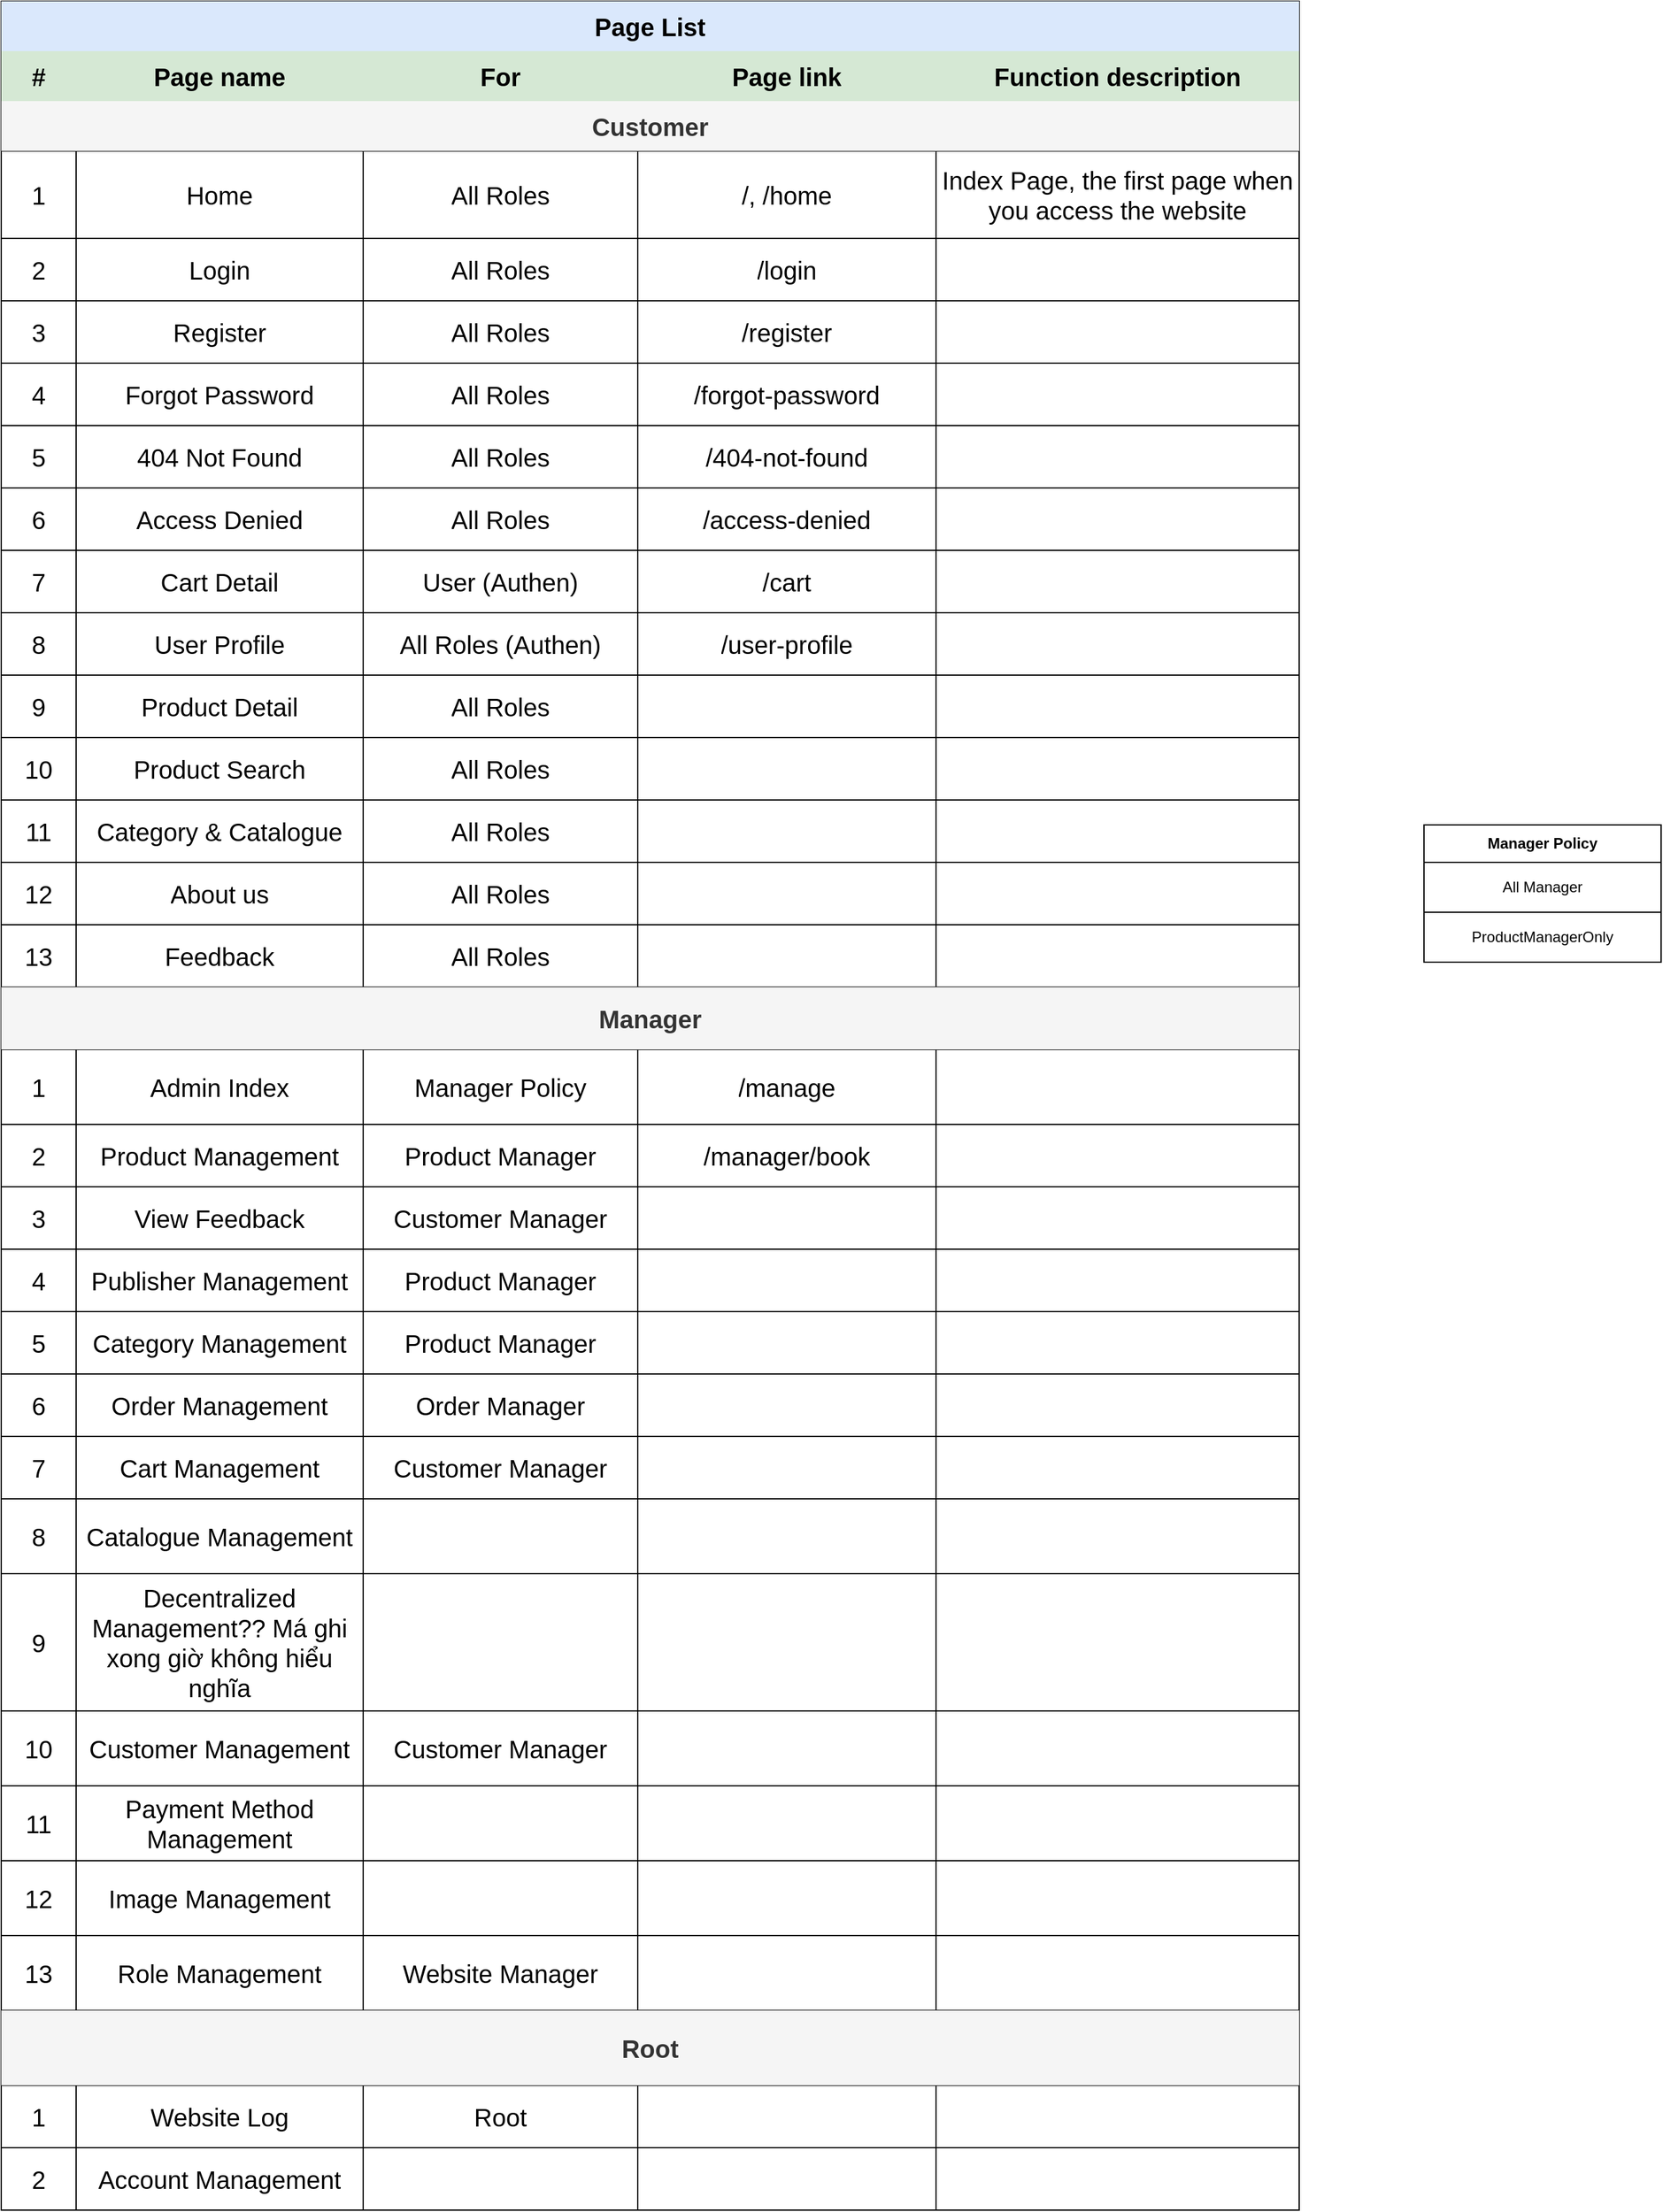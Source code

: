 <mxfile version="18.0.1" type="device"><diagram id="Z7gfMKtouHUrL3KCbEWG" name="Page-1"><mxGraphModel dx="1221" dy="754" grid="1" gridSize="10" guides="1" tooltips="1" connect="1" arrows="1" fold="1" page="1" pageScale="1" pageWidth="1920" pageHeight="1200" math="0" shadow="0"><root><mxCell id="0"/><mxCell id="1" parent="0"/><mxCell id="TI9Iy02ddNRCKrlcG3LW-1" value="" style="shape=table;html=1;whiteSpace=wrap;startSize=0;container=1;collapsible=0;childLayout=tableLayout;fontSize=20;" parent="1" vertex="1"><mxGeometry x="330" y="80" width="1040" height="1770" as="geometry"/></mxCell><mxCell id="TI9Iy02ddNRCKrlcG3LW-15" style="shape=tableRow;horizontal=0;startSize=0;swimlaneHead=0;swimlaneBody=0;top=0;left=0;bottom=0;right=0;collapsible=0;dropTarget=0;fillColor=none;points=[[0,0.5],[1,0.5]];portConstraint=eastwest;fontSize=20;" parent="TI9Iy02ddNRCKrlcG3LW-1" vertex="1"><mxGeometry width="1040" height="40" as="geometry"/></mxCell><mxCell id="TI9Iy02ddNRCKrlcG3LW-53" value="&lt;b style=&quot;font-size: 20px;&quot;&gt;&lt;font style=&quot;font-size: 20px;&quot;&gt;Page List&lt;/font&gt;&lt;/b&gt;" style="shape=partialRectangle;html=1;whiteSpace=wrap;connectable=0;fillColor=#dae8fc;top=0;left=0;bottom=0;right=0;overflow=hidden;flipH=0;strokeColor=default;gradientColor=none;gradientDirection=south;rowspan=1;colspan=5;fontSize=20;" parent="TI9Iy02ddNRCKrlcG3LW-15" vertex="1"><mxGeometry width="1040" height="40" as="geometry"><mxRectangle width="60" height="40" as="alternateBounds"/></mxGeometry></mxCell><mxCell id="TI9Iy02ddNRCKrlcG3LW-16" value="" style="shape=partialRectangle;html=1;whiteSpace=wrap;connectable=0;fillColor=#dae8fc;top=0;left=0;bottom=0;right=0;overflow=hidden;flipH=0;strokeColor=default;gradientColor=none;gradientDirection=south;" parent="TI9Iy02ddNRCKrlcG3LW-15" vertex="1" visible="0"><mxGeometry x="60" width="230" height="40" as="geometry"><mxRectangle width="230" height="40" as="alternateBounds"/></mxGeometry></mxCell><mxCell id="TI9Iy02ddNRCKrlcG3LW-109" style="shape=partialRectangle;html=1;whiteSpace=wrap;connectable=0;fillColor=none;top=0;left=0;bottom=0;right=0;overflow=hidden;flipH=0;" parent="TI9Iy02ddNRCKrlcG3LW-15" vertex="1" visible="0"><mxGeometry x="290" width="220" height="40" as="geometry"><mxRectangle width="220" height="40" as="alternateBounds"/></mxGeometry></mxCell><mxCell id="TI9Iy02ddNRCKrlcG3LW-17" style="shape=partialRectangle;html=1;whiteSpace=wrap;connectable=0;fillColor=none;top=0;left=0;bottom=0;right=0;overflow=hidden;flipH=0;" parent="TI9Iy02ddNRCKrlcG3LW-15" vertex="1" visible="0"><mxGeometry x="510" width="239" height="40" as="geometry"><mxRectangle width="239" height="40" as="alternateBounds"/></mxGeometry></mxCell><mxCell id="TI9Iy02ddNRCKrlcG3LW-18" style="shape=partialRectangle;html=1;whiteSpace=wrap;connectable=0;fillColor=none;top=0;left=0;bottom=0;right=0;overflow=hidden;flipH=0;" parent="TI9Iy02ddNRCKrlcG3LW-15" vertex="1" visible="0"><mxGeometry x="749" width="291" height="40" as="geometry"><mxRectangle width="291" height="40" as="alternateBounds"/></mxGeometry></mxCell><mxCell id="TI9Iy02ddNRCKrlcG3LW-2" value="" style="shape=tableRow;horizontal=0;startSize=0;swimlaneHead=0;swimlaneBody=0;top=0;left=0;bottom=0;right=0;collapsible=0;dropTarget=0;fillColor=none;points=[[0,0.5],[1,0.5]];portConstraint=eastwest;fontSize=20;strokeColor=default;" parent="TI9Iy02ddNRCKrlcG3LW-1" vertex="1"><mxGeometry y="40" width="1040" height="40" as="geometry"/></mxCell><mxCell id="TI9Iy02ddNRCKrlcG3LW-54" value="#" style="shape=partialRectangle;html=1;whiteSpace=wrap;connectable=0;fillColor=#d5e8d4;top=0;left=0;bottom=0;right=0;overflow=hidden;fontStyle=1;strokeColor=#82b366;fontSize=20;" parent="TI9Iy02ddNRCKrlcG3LW-2" vertex="1"><mxGeometry width="60" height="40" as="geometry"><mxRectangle width="60" height="40" as="alternateBounds"/></mxGeometry></mxCell><mxCell id="TI9Iy02ddNRCKrlcG3LW-3" value="Page name" style="shape=partialRectangle;html=1;whiteSpace=wrap;connectable=0;fillColor=#d5e8d4;top=0;left=0;bottom=0;right=0;overflow=hidden;fontStyle=1;strokeColor=default;fontSize=20;" parent="TI9Iy02ddNRCKrlcG3LW-2" vertex="1"><mxGeometry x="60" width="230" height="40" as="geometry"><mxRectangle width="230" height="40" as="alternateBounds"/></mxGeometry></mxCell><mxCell id="TI9Iy02ddNRCKrlcG3LW-110" value="For" style="shape=partialRectangle;html=1;whiteSpace=wrap;connectable=0;fillColor=#d5e8d4;top=0;left=0;bottom=0;right=0;overflow=hidden;fontStyle=1;strokeColor=default;fontSize=20;" parent="TI9Iy02ddNRCKrlcG3LW-2" vertex="1"><mxGeometry x="290" width="220" height="40" as="geometry"><mxRectangle width="220" height="40" as="alternateBounds"/></mxGeometry></mxCell><mxCell id="TI9Iy02ddNRCKrlcG3LW-4" value="Page link" style="shape=partialRectangle;html=1;whiteSpace=wrap;connectable=0;fillColor=#d5e8d4;top=0;left=0;bottom=0;right=0;overflow=hidden;fontStyle=1;strokeColor=default;fontSize=20;" parent="TI9Iy02ddNRCKrlcG3LW-2" vertex="1"><mxGeometry x="510" width="239" height="40" as="geometry"><mxRectangle width="239" height="40" as="alternateBounds"/></mxGeometry></mxCell><mxCell id="TI9Iy02ddNRCKrlcG3LW-5" value="Function description" style="shape=partialRectangle;html=1;whiteSpace=wrap;connectable=0;fillColor=#d5e8d4;top=0;left=0;bottom=0;right=0;overflow=hidden;fontStyle=1;strokeColor=default;fontSize=20;" parent="TI9Iy02ddNRCKrlcG3LW-2" vertex="1"><mxGeometry x="749" width="291" height="40" as="geometry"><mxRectangle width="291" height="40" as="alternateBounds"/></mxGeometry></mxCell><mxCell id="NnjqjSL9wTKK-H8rgB_0-25" style="shape=tableRow;horizontal=0;startSize=0;swimlaneHead=0;swimlaneBody=0;top=0;left=0;bottom=0;right=0;collapsible=0;dropTarget=0;fillColor=default;points=[[0,0.5],[1,0.5]];portConstraint=eastwest;fontSize=20;strokeColor=default;" parent="TI9Iy02ddNRCKrlcG3LW-1" vertex="1"><mxGeometry y="80" width="1040" height="40" as="geometry"/></mxCell><mxCell id="NnjqjSL9wTKK-H8rgB_0-26" value="Customer" style="shape=partialRectangle;html=1;whiteSpace=wrap;connectable=0;fillColor=#f5f5f5;top=0;left=0;bottom=0;right=0;overflow=hidden;fontStyle=1;strokeColor=#666666;fontSize=20;rowspan=1;colspan=5;fontColor=#333333;gradientColor=none;perimeterSpacing=0;strokeWidth=1;" parent="NnjqjSL9wTKK-H8rgB_0-25" vertex="1"><mxGeometry width="1040" height="40" as="geometry"><mxRectangle width="60" height="40" as="alternateBounds"/></mxGeometry></mxCell><mxCell id="NnjqjSL9wTKK-H8rgB_0-27" style="shape=partialRectangle;html=1;whiteSpace=wrap;connectable=0;fillColor=default;top=0;left=0;bottom=0;right=0;overflow=hidden;fontStyle=1;strokeColor=default;fontSize=20;" parent="NnjqjSL9wTKK-H8rgB_0-25" vertex="1" visible="0"><mxGeometry x="60" width="230" height="40" as="geometry"><mxRectangle width="230" height="40" as="alternateBounds"/></mxGeometry></mxCell><mxCell id="NnjqjSL9wTKK-H8rgB_0-28" style="shape=partialRectangle;html=1;whiteSpace=wrap;connectable=0;fillColor=default;top=0;left=0;bottom=0;right=0;overflow=hidden;fontStyle=1;strokeColor=default;fontSize=20;" parent="NnjqjSL9wTKK-H8rgB_0-25" vertex="1" visible="0"><mxGeometry x="290" width="220" height="40" as="geometry"><mxRectangle width="220" height="40" as="alternateBounds"/></mxGeometry></mxCell><mxCell id="NnjqjSL9wTKK-H8rgB_0-29" style="shape=partialRectangle;html=1;whiteSpace=wrap;connectable=0;fillColor=default;top=0;left=0;bottom=0;right=0;overflow=hidden;fontStyle=1;strokeColor=default;fontSize=20;" parent="NnjqjSL9wTKK-H8rgB_0-25" vertex="1" visible="0"><mxGeometry x="510" width="239" height="40" as="geometry"><mxRectangle width="239" height="40" as="alternateBounds"/></mxGeometry></mxCell><mxCell id="NnjqjSL9wTKK-H8rgB_0-30" style="shape=partialRectangle;html=1;whiteSpace=wrap;connectable=0;fillColor=default;top=0;left=0;bottom=0;right=0;overflow=hidden;fontStyle=1;strokeColor=default;fontSize=20;" parent="NnjqjSL9wTKK-H8rgB_0-25" vertex="1" visible="0"><mxGeometry x="749" width="291" height="40" as="geometry"><mxRectangle width="291" height="40" as="alternateBounds"/></mxGeometry></mxCell><mxCell id="TI9Iy02ddNRCKrlcG3LW-6" value="" style="shape=tableRow;horizontal=0;startSize=0;swimlaneHead=0;swimlaneBody=0;top=0;left=0;bottom=0;right=0;collapsible=0;dropTarget=0;fillColor=none;points=[[0,0.5],[1,0.5]];portConstraint=eastwest;fontSize=20;" parent="TI9Iy02ddNRCKrlcG3LW-1" vertex="1"><mxGeometry y="120" width="1040" height="70" as="geometry"/></mxCell><mxCell id="TI9Iy02ddNRCKrlcG3LW-55" value="1" style="shape=partialRectangle;html=1;whiteSpace=wrap;connectable=0;fillColor=none;top=0;left=0;bottom=0;right=0;overflow=hidden;fontSize=20;" parent="TI9Iy02ddNRCKrlcG3LW-6" vertex="1"><mxGeometry width="60" height="70" as="geometry"><mxRectangle width="60" height="70" as="alternateBounds"/></mxGeometry></mxCell><mxCell id="TI9Iy02ddNRCKrlcG3LW-7" value="Home" style="shape=partialRectangle;html=1;whiteSpace=wrap;connectable=0;fillColor=none;top=0;left=0;bottom=0;right=0;overflow=hidden;fontSize=20;strokeWidth=0;shadow=0;perimeterSpacing=0;" parent="TI9Iy02ddNRCKrlcG3LW-6" vertex="1"><mxGeometry x="60" width="230" height="70" as="geometry"><mxRectangle width="230" height="70" as="alternateBounds"/></mxGeometry></mxCell><mxCell id="TI9Iy02ddNRCKrlcG3LW-111" value="All Roles" style="shape=partialRectangle;html=1;whiteSpace=wrap;connectable=0;fillColor=none;top=0;left=0;bottom=0;right=0;overflow=hidden;fontSize=20;" parent="TI9Iy02ddNRCKrlcG3LW-6" vertex="1"><mxGeometry x="290" width="220" height="70" as="geometry"><mxRectangle width="220" height="70" as="alternateBounds"/></mxGeometry></mxCell><mxCell id="TI9Iy02ddNRCKrlcG3LW-8" value="/, /home" style="shape=partialRectangle;html=1;whiteSpace=wrap;connectable=0;fillColor=none;top=0;left=0;bottom=0;right=0;overflow=hidden;fontSize=20;" parent="TI9Iy02ddNRCKrlcG3LW-6" vertex="1"><mxGeometry x="510" width="239" height="70" as="geometry"><mxRectangle width="239" height="70" as="alternateBounds"/></mxGeometry></mxCell><mxCell id="TI9Iy02ddNRCKrlcG3LW-9" value="Index Page, the first page when you&amp;nbsp;access the website" style="shape=partialRectangle;html=1;whiteSpace=wrap;connectable=0;fillColor=none;top=0;left=0;bottom=0;right=0;overflow=hidden;fontSize=20;" parent="TI9Iy02ddNRCKrlcG3LW-6" vertex="1"><mxGeometry x="749" width="291" height="70" as="geometry"><mxRectangle width="291" height="70" as="alternateBounds"/></mxGeometry></mxCell><mxCell id="TI9Iy02ddNRCKrlcG3LW-10" value="" style="shape=tableRow;horizontal=0;startSize=0;swimlaneHead=0;swimlaneBody=0;top=0;left=0;bottom=0;right=0;collapsible=0;dropTarget=0;fillColor=none;points=[[0,0.5],[1,0.5]];portConstraint=eastwest;fontSize=20;" parent="TI9Iy02ddNRCKrlcG3LW-1" vertex="1"><mxGeometry y="190" width="1040" height="50" as="geometry"/></mxCell><mxCell id="TI9Iy02ddNRCKrlcG3LW-56" value="2" style="shape=partialRectangle;html=1;whiteSpace=wrap;connectable=0;fillColor=none;top=0;left=0;bottom=0;right=0;overflow=hidden;fontSize=20;" parent="TI9Iy02ddNRCKrlcG3LW-10" vertex="1"><mxGeometry width="60" height="50" as="geometry"><mxRectangle width="60" height="50" as="alternateBounds"/></mxGeometry></mxCell><mxCell id="TI9Iy02ddNRCKrlcG3LW-11" value="Login" style="shape=partialRectangle;html=1;whiteSpace=wrap;connectable=0;fillColor=none;top=0;left=0;bottom=0;right=0;overflow=hidden;fontSize=20;" parent="TI9Iy02ddNRCKrlcG3LW-10" vertex="1"><mxGeometry x="60" width="230" height="50" as="geometry"><mxRectangle width="230" height="50" as="alternateBounds"/></mxGeometry></mxCell><mxCell id="TI9Iy02ddNRCKrlcG3LW-112" value="All Roles" style="shape=partialRectangle;html=1;whiteSpace=wrap;connectable=0;fillColor=none;top=0;left=0;bottom=0;right=0;overflow=hidden;fontSize=20;" parent="TI9Iy02ddNRCKrlcG3LW-10" vertex="1"><mxGeometry x="290" width="220" height="50" as="geometry"><mxRectangle width="220" height="50" as="alternateBounds"/></mxGeometry></mxCell><mxCell id="TI9Iy02ddNRCKrlcG3LW-12" value="/login" style="shape=partialRectangle;html=1;whiteSpace=wrap;connectable=0;fillColor=none;top=0;left=0;bottom=0;right=0;overflow=hidden;fontSize=20;" parent="TI9Iy02ddNRCKrlcG3LW-10" vertex="1"><mxGeometry x="510" width="239" height="50" as="geometry"><mxRectangle width="239" height="50" as="alternateBounds"/></mxGeometry></mxCell><mxCell id="TI9Iy02ddNRCKrlcG3LW-13" value="" style="shape=partialRectangle;html=1;whiteSpace=wrap;connectable=0;fillColor=none;top=0;left=0;bottom=0;right=0;overflow=hidden;pointerEvents=1;fontSize=20;" parent="TI9Iy02ddNRCKrlcG3LW-10" vertex="1"><mxGeometry x="749" width="291" height="50" as="geometry"><mxRectangle width="291" height="50" as="alternateBounds"/></mxGeometry></mxCell><mxCell id="TI9Iy02ddNRCKrlcG3LW-57" style="shape=tableRow;horizontal=0;startSize=0;swimlaneHead=0;swimlaneBody=0;top=0;left=0;bottom=0;right=0;collapsible=0;dropTarget=0;fillColor=none;points=[[0,0.5],[1,0.5]];portConstraint=eastwest;fontSize=20;" parent="TI9Iy02ddNRCKrlcG3LW-1" vertex="1"><mxGeometry y="240" width="1040" height="50" as="geometry"/></mxCell><mxCell id="TI9Iy02ddNRCKrlcG3LW-58" value="3" style="shape=partialRectangle;html=1;whiteSpace=wrap;connectable=0;fillColor=none;top=0;left=0;bottom=0;right=0;overflow=hidden;fontSize=20;" parent="TI9Iy02ddNRCKrlcG3LW-57" vertex="1"><mxGeometry width="60" height="50" as="geometry"><mxRectangle width="60" height="50" as="alternateBounds"/></mxGeometry></mxCell><mxCell id="TI9Iy02ddNRCKrlcG3LW-59" value="Register" style="shape=partialRectangle;html=1;whiteSpace=wrap;connectable=0;fillColor=none;top=0;left=0;bottom=0;right=0;overflow=hidden;fontSize=20;" parent="TI9Iy02ddNRCKrlcG3LW-57" vertex="1"><mxGeometry x="60" width="230" height="50" as="geometry"><mxRectangle width="230" height="50" as="alternateBounds"/></mxGeometry></mxCell><mxCell id="TI9Iy02ddNRCKrlcG3LW-113" value="All Roles" style="shape=partialRectangle;html=1;whiteSpace=wrap;connectable=0;fillColor=none;top=0;left=0;bottom=0;right=0;overflow=hidden;fontSize=20;" parent="TI9Iy02ddNRCKrlcG3LW-57" vertex="1"><mxGeometry x="290" width="220" height="50" as="geometry"><mxRectangle width="220" height="50" as="alternateBounds"/></mxGeometry></mxCell><mxCell id="TI9Iy02ddNRCKrlcG3LW-60" value="/register" style="shape=partialRectangle;html=1;whiteSpace=wrap;connectable=0;fillColor=none;top=0;left=0;bottom=0;right=0;overflow=hidden;fontSize=20;" parent="TI9Iy02ddNRCKrlcG3LW-57" vertex="1"><mxGeometry x="510" width="239" height="50" as="geometry"><mxRectangle width="239" height="50" as="alternateBounds"/></mxGeometry></mxCell><mxCell id="TI9Iy02ddNRCKrlcG3LW-61" style="shape=partialRectangle;html=1;whiteSpace=wrap;connectable=0;fillColor=none;top=0;left=0;bottom=0;right=0;overflow=hidden;pointerEvents=1;fontSize=20;" parent="TI9Iy02ddNRCKrlcG3LW-57" vertex="1"><mxGeometry x="749" width="291" height="50" as="geometry"><mxRectangle width="291" height="50" as="alternateBounds"/></mxGeometry></mxCell><mxCell id="TI9Iy02ddNRCKrlcG3LW-62" style="shape=tableRow;horizontal=0;startSize=0;swimlaneHead=0;swimlaneBody=0;top=0;left=0;bottom=0;right=0;collapsible=0;dropTarget=0;fillColor=none;points=[[0,0.5],[1,0.5]];portConstraint=eastwest;fontSize=20;" parent="TI9Iy02ddNRCKrlcG3LW-1" vertex="1"><mxGeometry y="290" width="1040" height="50" as="geometry"/></mxCell><mxCell id="TI9Iy02ddNRCKrlcG3LW-63" value="4" style="shape=partialRectangle;html=1;whiteSpace=wrap;connectable=0;fillColor=none;top=0;left=0;bottom=0;right=0;overflow=hidden;fontSize=20;" parent="TI9Iy02ddNRCKrlcG3LW-62" vertex="1"><mxGeometry width="60" height="50" as="geometry"><mxRectangle width="60" height="50" as="alternateBounds"/></mxGeometry></mxCell><mxCell id="TI9Iy02ddNRCKrlcG3LW-64" value="Forgot Password" style="shape=partialRectangle;html=1;whiteSpace=wrap;connectable=0;fillColor=none;top=0;left=0;bottom=0;right=0;overflow=hidden;fontSize=20;" parent="TI9Iy02ddNRCKrlcG3LW-62" vertex="1"><mxGeometry x="60" width="230" height="50" as="geometry"><mxRectangle width="230" height="50" as="alternateBounds"/></mxGeometry></mxCell><mxCell id="TI9Iy02ddNRCKrlcG3LW-114" value="All Roles" style="shape=partialRectangle;html=1;whiteSpace=wrap;connectable=0;fillColor=none;top=0;left=0;bottom=0;right=0;overflow=hidden;fontSize=20;" parent="TI9Iy02ddNRCKrlcG3LW-62" vertex="1"><mxGeometry x="290" width="220" height="50" as="geometry"><mxRectangle width="220" height="50" as="alternateBounds"/></mxGeometry></mxCell><mxCell id="TI9Iy02ddNRCKrlcG3LW-65" value="/forgot-password" style="shape=partialRectangle;html=1;whiteSpace=wrap;connectable=0;fillColor=none;top=0;left=0;bottom=0;right=0;overflow=hidden;fontSize=20;" parent="TI9Iy02ddNRCKrlcG3LW-62" vertex="1"><mxGeometry x="510" width="239" height="50" as="geometry"><mxRectangle width="239" height="50" as="alternateBounds"/></mxGeometry></mxCell><mxCell id="TI9Iy02ddNRCKrlcG3LW-66" style="shape=partialRectangle;html=1;whiteSpace=wrap;connectable=0;fillColor=none;top=0;left=0;bottom=0;right=0;overflow=hidden;pointerEvents=1;fontSize=20;" parent="TI9Iy02ddNRCKrlcG3LW-62" vertex="1"><mxGeometry x="749" width="291" height="50" as="geometry"><mxRectangle width="291" height="50" as="alternateBounds"/></mxGeometry></mxCell><mxCell id="TI9Iy02ddNRCKrlcG3LW-67" style="shape=tableRow;horizontal=0;startSize=0;swimlaneHead=0;swimlaneBody=0;top=0;left=0;bottom=0;right=0;collapsible=0;dropTarget=0;fillColor=none;points=[[0,0.5],[1,0.5]];portConstraint=eastwest;fontSize=20;" parent="TI9Iy02ddNRCKrlcG3LW-1" vertex="1"><mxGeometry y="340" width="1040" height="50" as="geometry"/></mxCell><mxCell id="TI9Iy02ddNRCKrlcG3LW-68" value="5" style="shape=partialRectangle;html=1;whiteSpace=wrap;connectable=0;fillColor=none;top=0;left=0;bottom=0;right=0;overflow=hidden;fontSize=20;" parent="TI9Iy02ddNRCKrlcG3LW-67" vertex="1"><mxGeometry width="60" height="50" as="geometry"><mxRectangle width="60" height="50" as="alternateBounds"/></mxGeometry></mxCell><mxCell id="TI9Iy02ddNRCKrlcG3LW-69" value="404 Not Found" style="shape=partialRectangle;html=1;whiteSpace=wrap;connectable=0;fillColor=none;top=0;left=0;bottom=0;right=0;overflow=hidden;fontSize=20;" parent="TI9Iy02ddNRCKrlcG3LW-67" vertex="1"><mxGeometry x="60" width="230" height="50" as="geometry"><mxRectangle width="230" height="50" as="alternateBounds"/></mxGeometry></mxCell><mxCell id="TI9Iy02ddNRCKrlcG3LW-115" value="All Roles" style="shape=partialRectangle;html=1;whiteSpace=wrap;connectable=0;fillColor=none;top=0;left=0;bottom=0;right=0;overflow=hidden;fontSize=20;" parent="TI9Iy02ddNRCKrlcG3LW-67" vertex="1"><mxGeometry x="290" width="220" height="50" as="geometry"><mxRectangle width="220" height="50" as="alternateBounds"/></mxGeometry></mxCell><mxCell id="TI9Iy02ddNRCKrlcG3LW-70" value="/404-not-found" style="shape=partialRectangle;html=1;whiteSpace=wrap;connectable=0;fillColor=none;top=0;left=0;bottom=0;right=0;overflow=hidden;fontSize=20;" parent="TI9Iy02ddNRCKrlcG3LW-67" vertex="1"><mxGeometry x="510" width="239" height="50" as="geometry"><mxRectangle width="239" height="50" as="alternateBounds"/></mxGeometry></mxCell><mxCell id="TI9Iy02ddNRCKrlcG3LW-71" style="shape=partialRectangle;html=1;whiteSpace=wrap;connectable=0;fillColor=none;top=0;left=0;bottom=0;right=0;overflow=hidden;pointerEvents=1;fontSize=20;" parent="TI9Iy02ddNRCKrlcG3LW-67" vertex="1"><mxGeometry x="749" width="291" height="50" as="geometry"><mxRectangle width="291" height="50" as="alternateBounds"/></mxGeometry></mxCell><mxCell id="TI9Iy02ddNRCKrlcG3LW-72" style="shape=tableRow;horizontal=0;startSize=0;swimlaneHead=0;swimlaneBody=0;top=0;left=0;bottom=0;right=0;collapsible=0;dropTarget=0;fillColor=none;points=[[0,0.5],[1,0.5]];portConstraint=eastwest;fontSize=20;" parent="TI9Iy02ddNRCKrlcG3LW-1" vertex="1"><mxGeometry y="390" width="1040" height="50" as="geometry"/></mxCell><mxCell id="TI9Iy02ddNRCKrlcG3LW-73" value="6" style="shape=partialRectangle;html=1;whiteSpace=wrap;connectable=0;fillColor=none;top=0;left=0;bottom=0;right=0;overflow=hidden;fontSize=20;" parent="TI9Iy02ddNRCKrlcG3LW-72" vertex="1"><mxGeometry width="60" height="50" as="geometry"><mxRectangle width="60" height="50" as="alternateBounds"/></mxGeometry></mxCell><mxCell id="TI9Iy02ddNRCKrlcG3LW-74" value="Access Denied" style="shape=partialRectangle;html=1;whiteSpace=wrap;connectable=0;fillColor=none;top=0;left=0;bottom=0;right=0;overflow=hidden;fontSize=20;" parent="TI9Iy02ddNRCKrlcG3LW-72" vertex="1"><mxGeometry x="60" width="230" height="50" as="geometry"><mxRectangle width="230" height="50" as="alternateBounds"/></mxGeometry></mxCell><mxCell id="TI9Iy02ddNRCKrlcG3LW-116" value="All Roles" style="shape=partialRectangle;html=1;whiteSpace=wrap;connectable=0;fillColor=none;top=0;left=0;bottom=0;right=0;overflow=hidden;fontSize=20;" parent="TI9Iy02ddNRCKrlcG3LW-72" vertex="1"><mxGeometry x="290" width="220" height="50" as="geometry"><mxRectangle width="220" height="50" as="alternateBounds"/></mxGeometry></mxCell><mxCell id="TI9Iy02ddNRCKrlcG3LW-75" value="/access-denied" style="shape=partialRectangle;html=1;whiteSpace=wrap;connectable=0;fillColor=none;top=0;left=0;bottom=0;right=0;overflow=hidden;fontSize=20;" parent="TI9Iy02ddNRCKrlcG3LW-72" vertex="1"><mxGeometry x="510" width="239" height="50" as="geometry"><mxRectangle width="239" height="50" as="alternateBounds"/></mxGeometry></mxCell><mxCell id="TI9Iy02ddNRCKrlcG3LW-76" style="shape=partialRectangle;html=1;whiteSpace=wrap;connectable=0;fillColor=none;top=0;left=0;bottom=0;right=0;overflow=hidden;pointerEvents=1;fontSize=20;" parent="TI9Iy02ddNRCKrlcG3LW-72" vertex="1"><mxGeometry x="749" width="291" height="50" as="geometry"><mxRectangle width="291" height="50" as="alternateBounds"/></mxGeometry></mxCell><mxCell id="TI9Iy02ddNRCKrlcG3LW-77" style="shape=tableRow;horizontal=0;startSize=0;swimlaneHead=0;swimlaneBody=0;top=0;left=0;bottom=0;right=0;collapsible=0;dropTarget=0;fillColor=none;points=[[0,0.5],[1,0.5]];portConstraint=eastwest;fontSize=20;" parent="TI9Iy02ddNRCKrlcG3LW-1" vertex="1"><mxGeometry y="440" width="1040" height="50" as="geometry"/></mxCell><mxCell id="TI9Iy02ddNRCKrlcG3LW-78" value="7" style="shape=partialRectangle;html=1;whiteSpace=wrap;connectable=0;fillColor=none;top=0;left=0;bottom=0;right=0;overflow=hidden;fontSize=20;" parent="TI9Iy02ddNRCKrlcG3LW-77" vertex="1"><mxGeometry width="60" height="50" as="geometry"><mxRectangle width="60" height="50" as="alternateBounds"/></mxGeometry></mxCell><mxCell id="TI9Iy02ddNRCKrlcG3LW-79" value="Cart Detail" style="shape=partialRectangle;html=1;whiteSpace=wrap;connectable=0;fillColor=none;top=0;left=0;bottom=0;right=0;overflow=hidden;fontSize=20;" parent="TI9Iy02ddNRCKrlcG3LW-77" vertex="1"><mxGeometry x="60" width="230" height="50" as="geometry"><mxRectangle width="230" height="50" as="alternateBounds"/></mxGeometry></mxCell><mxCell id="TI9Iy02ddNRCKrlcG3LW-117" value="User (Authen)" style="shape=partialRectangle;html=1;whiteSpace=wrap;connectable=0;fillColor=none;top=0;left=0;bottom=0;right=0;overflow=hidden;fontSize=20;" parent="TI9Iy02ddNRCKrlcG3LW-77" vertex="1"><mxGeometry x="290" width="220" height="50" as="geometry"><mxRectangle width="220" height="50" as="alternateBounds"/></mxGeometry></mxCell><mxCell id="TI9Iy02ddNRCKrlcG3LW-80" value="/cart" style="shape=partialRectangle;html=1;whiteSpace=wrap;connectable=0;fillColor=none;top=0;left=0;bottom=0;right=0;overflow=hidden;fontSize=20;" parent="TI9Iy02ddNRCKrlcG3LW-77" vertex="1"><mxGeometry x="510" width="239" height="50" as="geometry"><mxRectangle width="239" height="50" as="alternateBounds"/></mxGeometry></mxCell><mxCell id="TI9Iy02ddNRCKrlcG3LW-81" style="shape=partialRectangle;html=1;whiteSpace=wrap;connectable=0;fillColor=none;top=0;left=0;bottom=0;right=0;overflow=hidden;pointerEvents=1;fontSize=20;" parent="TI9Iy02ddNRCKrlcG3LW-77" vertex="1"><mxGeometry x="749" width="291" height="50" as="geometry"><mxRectangle width="291" height="50" as="alternateBounds"/></mxGeometry></mxCell><mxCell id="NnjqjSL9wTKK-H8rgB_0-325" style="shape=tableRow;horizontal=0;startSize=0;swimlaneHead=0;swimlaneBody=0;top=0;left=0;bottom=0;right=0;collapsible=0;dropTarget=0;fillColor=none;points=[[0,0.5],[1,0.5]];portConstraint=eastwest;fontSize=20;" parent="TI9Iy02ddNRCKrlcG3LW-1" vertex="1"><mxGeometry y="490" width="1040" height="50" as="geometry"/></mxCell><mxCell id="NnjqjSL9wTKK-H8rgB_0-326" value="8" style="shape=partialRectangle;html=1;whiteSpace=wrap;connectable=0;fillColor=none;top=0;left=0;bottom=0;right=0;overflow=hidden;fontSize=20;" parent="NnjqjSL9wTKK-H8rgB_0-325" vertex="1"><mxGeometry width="60" height="50" as="geometry"><mxRectangle width="60" height="50" as="alternateBounds"/></mxGeometry></mxCell><mxCell id="NnjqjSL9wTKK-H8rgB_0-327" value="User Profile" style="shape=partialRectangle;html=1;whiteSpace=wrap;connectable=0;fillColor=none;top=0;left=0;bottom=0;right=0;overflow=hidden;fontSize=20;" parent="NnjqjSL9wTKK-H8rgB_0-325" vertex="1"><mxGeometry x="60" width="230" height="50" as="geometry"><mxRectangle width="230" height="50" as="alternateBounds"/></mxGeometry></mxCell><mxCell id="NnjqjSL9wTKK-H8rgB_0-328" value="&lt;span style=&quot;&quot;&gt;All Roles&lt;/span&gt;&amp;nbsp;(Authen)" style="shape=partialRectangle;html=1;whiteSpace=wrap;connectable=0;fillColor=none;top=0;left=0;bottom=0;right=0;overflow=hidden;fontSize=20;" parent="NnjqjSL9wTKK-H8rgB_0-325" vertex="1"><mxGeometry x="290" width="220" height="50" as="geometry"><mxRectangle width="220" height="50" as="alternateBounds"/></mxGeometry></mxCell><mxCell id="NnjqjSL9wTKK-H8rgB_0-329" value="&lt;span style=&quot;&quot;&gt;/user-profile&lt;/span&gt;" style="shape=partialRectangle;html=1;whiteSpace=wrap;connectable=0;fillColor=none;top=0;left=0;bottom=0;right=0;overflow=hidden;fontSize=20;" parent="NnjqjSL9wTKK-H8rgB_0-325" vertex="1"><mxGeometry x="510" width="239" height="50" as="geometry"><mxRectangle width="239" height="50" as="alternateBounds"/></mxGeometry></mxCell><mxCell id="NnjqjSL9wTKK-H8rgB_0-330" style="shape=partialRectangle;html=1;whiteSpace=wrap;connectable=0;fillColor=none;top=0;left=0;bottom=0;right=0;overflow=hidden;pointerEvents=1;fontSize=20;" parent="NnjqjSL9wTKK-H8rgB_0-325" vertex="1"><mxGeometry x="749" width="291" height="50" as="geometry"><mxRectangle width="291" height="50" as="alternateBounds"/></mxGeometry></mxCell><mxCell id="gp9ckpOqFb3_AUrYHdRI-49" style="shape=tableRow;horizontal=0;startSize=0;swimlaneHead=0;swimlaneBody=0;top=0;left=0;bottom=0;right=0;collapsible=0;dropTarget=0;fillColor=none;points=[[0,0.5],[1,0.5]];portConstraint=eastwest;fontSize=20;" parent="TI9Iy02ddNRCKrlcG3LW-1" vertex="1"><mxGeometry y="540" width="1040" height="50" as="geometry"/></mxCell><mxCell id="gp9ckpOqFb3_AUrYHdRI-50" value="9" style="shape=partialRectangle;html=1;whiteSpace=wrap;connectable=0;fillColor=none;top=0;left=0;bottom=0;right=0;overflow=hidden;fontSize=20;" parent="gp9ckpOqFb3_AUrYHdRI-49" vertex="1"><mxGeometry width="60" height="50" as="geometry"><mxRectangle width="60" height="50" as="alternateBounds"/></mxGeometry></mxCell><mxCell id="gp9ckpOqFb3_AUrYHdRI-51" value="Product Detail" style="shape=partialRectangle;html=1;whiteSpace=wrap;connectable=0;fillColor=none;top=0;left=0;bottom=0;right=0;overflow=hidden;fontSize=20;" parent="gp9ckpOqFb3_AUrYHdRI-49" vertex="1"><mxGeometry x="60" width="230" height="50" as="geometry"><mxRectangle width="230" height="50" as="alternateBounds"/></mxGeometry></mxCell><mxCell id="gp9ckpOqFb3_AUrYHdRI-52" value="All Roles" style="shape=partialRectangle;html=1;whiteSpace=wrap;connectable=0;fillColor=none;top=0;left=0;bottom=0;right=0;overflow=hidden;fontSize=20;" parent="gp9ckpOqFb3_AUrYHdRI-49" vertex="1"><mxGeometry x="290" width="220" height="50" as="geometry"><mxRectangle width="220" height="50" as="alternateBounds"/></mxGeometry></mxCell><mxCell id="gp9ckpOqFb3_AUrYHdRI-53" style="shape=partialRectangle;html=1;whiteSpace=wrap;connectable=0;fillColor=none;top=0;left=0;bottom=0;right=0;overflow=hidden;fontSize=20;" parent="gp9ckpOqFb3_AUrYHdRI-49" vertex="1"><mxGeometry x="510" width="239" height="50" as="geometry"><mxRectangle width="239" height="50" as="alternateBounds"/></mxGeometry></mxCell><mxCell id="gp9ckpOqFb3_AUrYHdRI-54" style="shape=partialRectangle;html=1;whiteSpace=wrap;connectable=0;fillColor=none;top=0;left=0;bottom=0;right=0;overflow=hidden;pointerEvents=1;fontSize=20;" parent="gp9ckpOqFb3_AUrYHdRI-49" vertex="1"><mxGeometry x="749" width="291" height="50" as="geometry"><mxRectangle width="291" height="50" as="alternateBounds"/></mxGeometry></mxCell><mxCell id="gp9ckpOqFb3_AUrYHdRI-55" style="shape=tableRow;horizontal=0;startSize=0;swimlaneHead=0;swimlaneBody=0;top=0;left=0;bottom=0;right=0;collapsible=0;dropTarget=0;fillColor=none;points=[[0,0.5],[1,0.5]];portConstraint=eastwest;fontSize=20;" parent="TI9Iy02ddNRCKrlcG3LW-1" vertex="1"><mxGeometry y="590" width="1040" height="50" as="geometry"/></mxCell><mxCell id="gp9ckpOqFb3_AUrYHdRI-56" value="10" style="shape=partialRectangle;html=1;whiteSpace=wrap;connectable=0;fillColor=none;top=0;left=0;bottom=0;right=0;overflow=hidden;fontSize=20;" parent="gp9ckpOqFb3_AUrYHdRI-55" vertex="1"><mxGeometry width="60" height="50" as="geometry"><mxRectangle width="60" height="50" as="alternateBounds"/></mxGeometry></mxCell><mxCell id="gp9ckpOqFb3_AUrYHdRI-57" value="Product Search" style="shape=partialRectangle;html=1;whiteSpace=wrap;connectable=0;fillColor=none;top=0;left=0;bottom=0;right=0;overflow=hidden;fontSize=20;" parent="gp9ckpOqFb3_AUrYHdRI-55" vertex="1"><mxGeometry x="60" width="230" height="50" as="geometry"><mxRectangle width="230" height="50" as="alternateBounds"/></mxGeometry></mxCell><mxCell id="gp9ckpOqFb3_AUrYHdRI-58" value="All Roles" style="shape=partialRectangle;html=1;whiteSpace=wrap;connectable=0;fillColor=none;top=0;left=0;bottom=0;right=0;overflow=hidden;fontSize=20;" parent="gp9ckpOqFb3_AUrYHdRI-55" vertex="1"><mxGeometry x="290" width="220" height="50" as="geometry"><mxRectangle width="220" height="50" as="alternateBounds"/></mxGeometry></mxCell><mxCell id="gp9ckpOqFb3_AUrYHdRI-59" style="shape=partialRectangle;html=1;whiteSpace=wrap;connectable=0;fillColor=none;top=0;left=0;bottom=0;right=0;overflow=hidden;fontSize=20;" parent="gp9ckpOqFb3_AUrYHdRI-55" vertex="1"><mxGeometry x="510" width="239" height="50" as="geometry"><mxRectangle width="239" height="50" as="alternateBounds"/></mxGeometry></mxCell><mxCell id="gp9ckpOqFb3_AUrYHdRI-60" style="shape=partialRectangle;html=1;whiteSpace=wrap;connectable=0;fillColor=none;top=0;left=0;bottom=0;right=0;overflow=hidden;pointerEvents=1;fontSize=20;" parent="gp9ckpOqFb3_AUrYHdRI-55" vertex="1"><mxGeometry x="749" width="291" height="50" as="geometry"><mxRectangle width="291" height="50" as="alternateBounds"/></mxGeometry></mxCell><mxCell id="gp9ckpOqFb3_AUrYHdRI-67" style="shape=tableRow;horizontal=0;startSize=0;swimlaneHead=0;swimlaneBody=0;top=0;left=0;bottom=0;right=0;collapsible=0;dropTarget=0;fillColor=none;points=[[0,0.5],[1,0.5]];portConstraint=eastwest;fontSize=20;" parent="TI9Iy02ddNRCKrlcG3LW-1" vertex="1"><mxGeometry y="640" width="1040" height="50" as="geometry"/></mxCell><mxCell id="gp9ckpOqFb3_AUrYHdRI-68" value="11" style="shape=partialRectangle;html=1;whiteSpace=wrap;connectable=0;fillColor=none;top=0;left=0;bottom=0;right=0;overflow=hidden;fontSize=20;" parent="gp9ckpOqFb3_AUrYHdRI-67" vertex="1"><mxGeometry width="60" height="50" as="geometry"><mxRectangle width="60" height="50" as="alternateBounds"/></mxGeometry></mxCell><mxCell id="gp9ckpOqFb3_AUrYHdRI-69" value="Category &amp;amp; Catalogue" style="shape=partialRectangle;html=1;whiteSpace=wrap;connectable=0;fillColor=none;top=0;left=0;bottom=0;right=0;overflow=hidden;fontSize=20;" parent="gp9ckpOqFb3_AUrYHdRI-67" vertex="1"><mxGeometry x="60" width="230" height="50" as="geometry"><mxRectangle width="230" height="50" as="alternateBounds"/></mxGeometry></mxCell><mxCell id="gp9ckpOqFb3_AUrYHdRI-70" value="All Roles" style="shape=partialRectangle;html=1;whiteSpace=wrap;connectable=0;fillColor=none;top=0;left=0;bottom=0;right=0;overflow=hidden;fontSize=20;" parent="gp9ckpOqFb3_AUrYHdRI-67" vertex="1"><mxGeometry x="290" width="220" height="50" as="geometry"><mxRectangle width="220" height="50" as="alternateBounds"/></mxGeometry></mxCell><mxCell id="gp9ckpOqFb3_AUrYHdRI-71" style="shape=partialRectangle;html=1;whiteSpace=wrap;connectable=0;fillColor=none;top=0;left=0;bottom=0;right=0;overflow=hidden;fontSize=20;" parent="gp9ckpOqFb3_AUrYHdRI-67" vertex="1"><mxGeometry x="510" width="239" height="50" as="geometry"><mxRectangle width="239" height="50" as="alternateBounds"/></mxGeometry></mxCell><mxCell id="gp9ckpOqFb3_AUrYHdRI-72" style="shape=partialRectangle;html=1;whiteSpace=wrap;connectable=0;fillColor=none;top=0;left=0;bottom=0;right=0;overflow=hidden;pointerEvents=1;fontSize=20;" parent="gp9ckpOqFb3_AUrYHdRI-67" vertex="1"><mxGeometry x="749" width="291" height="50" as="geometry"><mxRectangle width="291" height="50" as="alternateBounds"/></mxGeometry></mxCell><mxCell id="gp9ckpOqFb3_AUrYHdRI-73" style="shape=tableRow;horizontal=0;startSize=0;swimlaneHead=0;swimlaneBody=0;top=0;left=0;bottom=0;right=0;collapsible=0;dropTarget=0;fillColor=none;points=[[0,0.5],[1,0.5]];portConstraint=eastwest;fontSize=20;" parent="TI9Iy02ddNRCKrlcG3LW-1" vertex="1"><mxGeometry y="690" width="1040" height="50" as="geometry"/></mxCell><mxCell id="gp9ckpOqFb3_AUrYHdRI-74" value="12" style="shape=partialRectangle;html=1;whiteSpace=wrap;connectable=0;fillColor=none;top=0;left=0;bottom=0;right=0;overflow=hidden;fontSize=20;" parent="gp9ckpOqFb3_AUrYHdRI-73" vertex="1"><mxGeometry width="60" height="50" as="geometry"><mxRectangle width="60" height="50" as="alternateBounds"/></mxGeometry></mxCell><mxCell id="gp9ckpOqFb3_AUrYHdRI-75" value="About us" style="shape=partialRectangle;html=1;whiteSpace=wrap;connectable=0;fillColor=none;top=0;left=0;bottom=0;right=0;overflow=hidden;fontSize=20;" parent="gp9ckpOqFb3_AUrYHdRI-73" vertex="1"><mxGeometry x="60" width="230" height="50" as="geometry"><mxRectangle width="230" height="50" as="alternateBounds"/></mxGeometry></mxCell><mxCell id="gp9ckpOqFb3_AUrYHdRI-76" value="All Roles" style="shape=partialRectangle;html=1;whiteSpace=wrap;connectable=0;fillColor=none;top=0;left=0;bottom=0;right=0;overflow=hidden;fontSize=20;" parent="gp9ckpOqFb3_AUrYHdRI-73" vertex="1"><mxGeometry x="290" width="220" height="50" as="geometry"><mxRectangle width="220" height="50" as="alternateBounds"/></mxGeometry></mxCell><mxCell id="gp9ckpOqFb3_AUrYHdRI-77" style="shape=partialRectangle;html=1;whiteSpace=wrap;connectable=0;fillColor=none;top=0;left=0;bottom=0;right=0;overflow=hidden;fontSize=20;" parent="gp9ckpOqFb3_AUrYHdRI-73" vertex="1"><mxGeometry x="510" width="239" height="50" as="geometry"><mxRectangle width="239" height="50" as="alternateBounds"/></mxGeometry></mxCell><mxCell id="gp9ckpOqFb3_AUrYHdRI-78" style="shape=partialRectangle;html=1;whiteSpace=wrap;connectable=0;fillColor=none;top=0;left=0;bottom=0;right=0;overflow=hidden;pointerEvents=1;fontSize=20;" parent="gp9ckpOqFb3_AUrYHdRI-73" vertex="1"><mxGeometry x="749" width="291" height="50" as="geometry"><mxRectangle width="291" height="50" as="alternateBounds"/></mxGeometry></mxCell><mxCell id="gp9ckpOqFb3_AUrYHdRI-79" style="shape=tableRow;horizontal=0;startSize=0;swimlaneHead=0;swimlaneBody=0;top=0;left=0;bottom=0;right=0;collapsible=0;dropTarget=0;fillColor=none;points=[[0,0.5],[1,0.5]];portConstraint=eastwest;fontSize=20;" parent="TI9Iy02ddNRCKrlcG3LW-1" vertex="1"><mxGeometry y="740" width="1040" height="50" as="geometry"/></mxCell><mxCell id="gp9ckpOqFb3_AUrYHdRI-80" value="13" style="shape=partialRectangle;html=1;whiteSpace=wrap;connectable=0;fillColor=none;top=0;left=0;bottom=0;right=0;overflow=hidden;fontSize=20;" parent="gp9ckpOqFb3_AUrYHdRI-79" vertex="1"><mxGeometry width="60" height="50" as="geometry"><mxRectangle width="60" height="50" as="alternateBounds"/></mxGeometry></mxCell><mxCell id="gp9ckpOqFb3_AUrYHdRI-81" value="Feedback" style="shape=partialRectangle;html=1;whiteSpace=wrap;connectable=0;fillColor=none;top=0;left=0;bottom=0;right=0;overflow=hidden;fontSize=20;" parent="gp9ckpOqFb3_AUrYHdRI-79" vertex="1"><mxGeometry x="60" width="230" height="50" as="geometry"><mxRectangle width="230" height="50" as="alternateBounds"/></mxGeometry></mxCell><mxCell id="gp9ckpOqFb3_AUrYHdRI-82" value="All Roles" style="shape=partialRectangle;html=1;whiteSpace=wrap;connectable=0;fillColor=none;top=0;left=0;bottom=0;right=0;overflow=hidden;fontSize=20;" parent="gp9ckpOqFb3_AUrYHdRI-79" vertex="1"><mxGeometry x="290" width="220" height="50" as="geometry"><mxRectangle width="220" height="50" as="alternateBounds"/></mxGeometry></mxCell><mxCell id="gp9ckpOqFb3_AUrYHdRI-83" style="shape=partialRectangle;html=1;whiteSpace=wrap;connectable=0;fillColor=none;top=0;left=0;bottom=0;right=0;overflow=hidden;fontSize=20;" parent="gp9ckpOqFb3_AUrYHdRI-79" vertex="1"><mxGeometry x="510" width="239" height="50" as="geometry"><mxRectangle width="239" height="50" as="alternateBounds"/></mxGeometry></mxCell><mxCell id="gp9ckpOqFb3_AUrYHdRI-84" style="shape=partialRectangle;html=1;whiteSpace=wrap;connectable=0;fillColor=none;top=0;left=0;bottom=0;right=0;overflow=hidden;pointerEvents=1;fontSize=20;" parent="gp9ckpOqFb3_AUrYHdRI-79" vertex="1"><mxGeometry x="749" width="291" height="50" as="geometry"><mxRectangle width="291" height="50" as="alternateBounds"/></mxGeometry></mxCell><mxCell id="NnjqjSL9wTKK-H8rgB_0-31" style="shape=tableRow;horizontal=0;startSize=0;swimlaneHead=0;swimlaneBody=0;top=0;left=0;bottom=0;right=0;collapsible=0;dropTarget=0;fillColor=none;points=[[0,0.5],[1,0.5]];portConstraint=eastwest;fontSize=20;" parent="TI9Iy02ddNRCKrlcG3LW-1" vertex="1"><mxGeometry y="790" width="1040" height="50" as="geometry"/></mxCell><mxCell id="NnjqjSL9wTKK-H8rgB_0-32" value="&lt;b&gt;Manager&lt;/b&gt;" style="shape=partialRectangle;html=1;whiteSpace=wrap;connectable=0;fillColor=#f5f5f5;top=0;left=0;bottom=0;right=0;overflow=hidden;fontSize=20;rowspan=1;colspan=5;strokeColor=#666666;fontColor=#333333;" parent="NnjqjSL9wTKK-H8rgB_0-31" vertex="1"><mxGeometry width="1040" height="50" as="geometry"><mxRectangle width="60" height="50" as="alternateBounds"/></mxGeometry></mxCell><mxCell id="NnjqjSL9wTKK-H8rgB_0-33" style="shape=partialRectangle;html=1;whiteSpace=wrap;connectable=0;fillColor=none;top=0;left=0;bottom=0;right=0;overflow=hidden;fontSize=20;" parent="NnjqjSL9wTKK-H8rgB_0-31" vertex="1" visible="0"><mxGeometry x="60" width="230" height="50" as="geometry"><mxRectangle width="230" height="50" as="alternateBounds"/></mxGeometry></mxCell><mxCell id="NnjqjSL9wTKK-H8rgB_0-34" style="shape=partialRectangle;html=1;whiteSpace=wrap;connectable=0;fillColor=none;top=0;left=0;bottom=0;right=0;overflow=hidden;fontSize=20;" parent="NnjqjSL9wTKK-H8rgB_0-31" vertex="1" visible="0"><mxGeometry x="290" width="220" height="50" as="geometry"><mxRectangle width="220" height="50" as="alternateBounds"/></mxGeometry></mxCell><mxCell id="NnjqjSL9wTKK-H8rgB_0-35" style="shape=partialRectangle;html=1;whiteSpace=wrap;connectable=0;fillColor=none;top=0;left=0;bottom=0;right=0;overflow=hidden;fontSize=20;" parent="NnjqjSL9wTKK-H8rgB_0-31" vertex="1" visible="0"><mxGeometry x="510" width="239" height="50" as="geometry"><mxRectangle width="239" height="50" as="alternateBounds"/></mxGeometry></mxCell><mxCell id="NnjqjSL9wTKK-H8rgB_0-36" style="shape=partialRectangle;html=1;whiteSpace=wrap;connectable=0;fillColor=none;top=0;left=0;bottom=0;right=0;overflow=hidden;pointerEvents=1;fontSize=20;" parent="NnjqjSL9wTKK-H8rgB_0-31" vertex="1" visible="0"><mxGeometry x="749" width="291" height="50" as="geometry"><mxRectangle width="291" height="50" as="alternateBounds"/></mxGeometry></mxCell><mxCell id="TI9Iy02ddNRCKrlcG3LW-82" style="shape=tableRow;horizontal=0;startSize=0;swimlaneHead=0;swimlaneBody=0;top=0;left=0;bottom=0;right=0;collapsible=0;dropTarget=0;fillColor=none;points=[[0,0.5],[1,0.5]];portConstraint=eastwest;fontSize=20;" parent="TI9Iy02ddNRCKrlcG3LW-1" vertex="1"><mxGeometry y="840" width="1040" height="60" as="geometry"/></mxCell><mxCell id="TI9Iy02ddNRCKrlcG3LW-83" value="1" style="shape=partialRectangle;html=1;whiteSpace=wrap;connectable=0;fillColor=none;top=0;left=0;bottom=0;right=0;overflow=hidden;fontSize=20;" parent="TI9Iy02ddNRCKrlcG3LW-82" vertex="1"><mxGeometry width="60" height="60" as="geometry"><mxRectangle width="60" height="60" as="alternateBounds"/></mxGeometry></mxCell><mxCell id="TI9Iy02ddNRCKrlcG3LW-84" value="Admin Index" style="shape=partialRectangle;html=1;whiteSpace=wrap;connectable=0;fillColor=none;top=0;left=0;bottom=0;right=0;overflow=hidden;fontSize=20;" parent="TI9Iy02ddNRCKrlcG3LW-82" vertex="1"><mxGeometry x="60" width="230" height="60" as="geometry"><mxRectangle width="230" height="60" as="alternateBounds"/></mxGeometry></mxCell><mxCell id="TI9Iy02ddNRCKrlcG3LW-118" value="Manager Policy" style="shape=partialRectangle;html=1;whiteSpace=wrap;connectable=0;fillColor=none;top=0;left=0;bottom=0;right=0;overflow=hidden;fontSize=20;" parent="TI9Iy02ddNRCKrlcG3LW-82" vertex="1"><mxGeometry x="290" width="220" height="60" as="geometry"><mxRectangle width="220" height="60" as="alternateBounds"/></mxGeometry></mxCell><mxCell id="TI9Iy02ddNRCKrlcG3LW-85" value="/manage" style="shape=partialRectangle;html=1;whiteSpace=wrap;connectable=0;fillColor=none;top=0;left=0;bottom=0;right=0;overflow=hidden;fontSize=20;" parent="TI9Iy02ddNRCKrlcG3LW-82" vertex="1"><mxGeometry x="510" width="239" height="60" as="geometry"><mxRectangle width="239" height="60" as="alternateBounds"/></mxGeometry></mxCell><mxCell id="TI9Iy02ddNRCKrlcG3LW-86" style="shape=partialRectangle;html=1;whiteSpace=wrap;connectable=0;fillColor=none;top=0;left=0;bottom=0;right=0;overflow=hidden;pointerEvents=1;fontSize=20;" parent="TI9Iy02ddNRCKrlcG3LW-82" vertex="1"><mxGeometry x="749" width="291" height="60" as="geometry"><mxRectangle width="291" height="60" as="alternateBounds"/></mxGeometry></mxCell><mxCell id="TI9Iy02ddNRCKrlcG3LW-87" style="shape=tableRow;horizontal=0;startSize=0;swimlaneHead=0;swimlaneBody=0;top=0;left=0;bottom=0;right=0;collapsible=0;dropTarget=0;fillColor=none;points=[[0,0.5],[1,0.5]];portConstraint=eastwest;fontSize=20;" parent="TI9Iy02ddNRCKrlcG3LW-1" vertex="1"><mxGeometry y="900" width="1040" height="50" as="geometry"/></mxCell><mxCell id="TI9Iy02ddNRCKrlcG3LW-88" value="2" style="shape=partialRectangle;html=1;whiteSpace=wrap;connectable=0;fillColor=none;top=0;left=0;bottom=0;right=0;overflow=hidden;fontSize=20;" parent="TI9Iy02ddNRCKrlcG3LW-87" vertex="1"><mxGeometry width="60" height="50" as="geometry"><mxRectangle width="60" height="50" as="alternateBounds"/></mxGeometry></mxCell><mxCell id="TI9Iy02ddNRCKrlcG3LW-89" value="Product Management" style="shape=partialRectangle;html=1;whiteSpace=wrap;connectable=0;fillColor=none;top=0;left=0;bottom=0;right=0;overflow=hidden;fontSize=20;" parent="TI9Iy02ddNRCKrlcG3LW-87" vertex="1"><mxGeometry x="60" width="230" height="50" as="geometry"><mxRectangle width="230" height="50" as="alternateBounds"/></mxGeometry></mxCell><mxCell id="TI9Iy02ddNRCKrlcG3LW-119" value="Product Manager" style="shape=partialRectangle;html=1;whiteSpace=wrap;connectable=0;fillColor=none;top=0;left=0;bottom=0;right=0;overflow=hidden;fontSize=20;" parent="TI9Iy02ddNRCKrlcG3LW-87" vertex="1"><mxGeometry x="290" width="220" height="50" as="geometry"><mxRectangle width="220" height="50" as="alternateBounds"/></mxGeometry></mxCell><mxCell id="TI9Iy02ddNRCKrlcG3LW-90" value="/manager/book" style="shape=partialRectangle;html=1;whiteSpace=wrap;connectable=0;fillColor=none;top=0;left=0;bottom=0;right=0;overflow=hidden;fontSize=20;" parent="TI9Iy02ddNRCKrlcG3LW-87" vertex="1"><mxGeometry x="510" width="239" height="50" as="geometry"><mxRectangle width="239" height="50" as="alternateBounds"/></mxGeometry></mxCell><mxCell id="TI9Iy02ddNRCKrlcG3LW-91" style="shape=partialRectangle;html=1;whiteSpace=wrap;connectable=0;fillColor=none;top=0;left=0;bottom=0;right=0;overflow=hidden;pointerEvents=1;fontSize=20;" parent="TI9Iy02ddNRCKrlcG3LW-87" vertex="1"><mxGeometry x="749" width="291" height="50" as="geometry"><mxRectangle width="291" height="50" as="alternateBounds"/></mxGeometry></mxCell><mxCell id="TI9Iy02ddNRCKrlcG3LW-92" style="shape=tableRow;horizontal=0;startSize=0;swimlaneHead=0;swimlaneBody=0;top=0;left=0;bottom=0;right=0;collapsible=0;dropTarget=0;fillColor=none;points=[[0,0.5],[1,0.5]];portConstraint=eastwest;fontSize=20;" parent="TI9Iy02ddNRCKrlcG3LW-1" vertex="1"><mxGeometry y="950" width="1040" height="50" as="geometry"/></mxCell><mxCell id="TI9Iy02ddNRCKrlcG3LW-93" value="3" style="shape=partialRectangle;html=1;whiteSpace=wrap;connectable=0;fillColor=none;top=0;left=0;bottom=0;right=0;overflow=hidden;fontSize=20;" parent="TI9Iy02ddNRCKrlcG3LW-92" vertex="1"><mxGeometry width="60" height="50" as="geometry"><mxRectangle width="60" height="50" as="alternateBounds"/></mxGeometry></mxCell><mxCell id="TI9Iy02ddNRCKrlcG3LW-94" value="&lt;span style=&quot;&quot;&gt;View Feedback&lt;/span&gt;" style="shape=partialRectangle;html=1;whiteSpace=wrap;connectable=0;fillColor=none;top=0;left=0;bottom=0;right=0;overflow=hidden;fontSize=20;" parent="TI9Iy02ddNRCKrlcG3LW-92" vertex="1"><mxGeometry x="60" width="230" height="50" as="geometry"><mxRectangle width="230" height="50" as="alternateBounds"/></mxGeometry></mxCell><mxCell id="TI9Iy02ddNRCKrlcG3LW-120" value="Customer Manager" style="shape=partialRectangle;html=1;whiteSpace=wrap;connectable=0;fillColor=none;top=0;left=0;bottom=0;right=0;overflow=hidden;fontSize=20;" parent="TI9Iy02ddNRCKrlcG3LW-92" vertex="1"><mxGeometry x="290" width="220" height="50" as="geometry"><mxRectangle width="220" height="50" as="alternateBounds"/></mxGeometry></mxCell><mxCell id="TI9Iy02ddNRCKrlcG3LW-95" value="" style="shape=partialRectangle;html=1;whiteSpace=wrap;connectable=0;fillColor=none;top=0;left=0;bottom=0;right=0;overflow=hidden;fontSize=20;" parent="TI9Iy02ddNRCKrlcG3LW-92" vertex="1"><mxGeometry x="510" width="239" height="50" as="geometry"><mxRectangle width="239" height="50" as="alternateBounds"/></mxGeometry></mxCell><mxCell id="TI9Iy02ddNRCKrlcG3LW-96" style="shape=partialRectangle;html=1;whiteSpace=wrap;connectable=0;fillColor=none;top=0;left=0;bottom=0;right=0;overflow=hidden;pointerEvents=1;fontSize=20;" parent="TI9Iy02ddNRCKrlcG3LW-92" vertex="1"><mxGeometry x="749" width="291" height="50" as="geometry"><mxRectangle width="291" height="50" as="alternateBounds"/></mxGeometry></mxCell><mxCell id="NnjqjSL9wTKK-H8rgB_0-19" style="shape=tableRow;horizontal=0;startSize=0;swimlaneHead=0;swimlaneBody=0;top=0;left=0;bottom=0;right=0;collapsible=0;dropTarget=0;fillColor=none;points=[[0,0.5],[1,0.5]];portConstraint=eastwest;fontSize=20;" parent="TI9Iy02ddNRCKrlcG3LW-1" vertex="1"><mxGeometry y="1000" width="1040" height="50" as="geometry"/></mxCell><mxCell id="NnjqjSL9wTKK-H8rgB_0-20" value="4" style="shape=partialRectangle;html=1;whiteSpace=wrap;connectable=0;fillColor=none;top=0;left=0;bottom=0;right=0;overflow=hidden;fontSize=20;" parent="NnjqjSL9wTKK-H8rgB_0-19" vertex="1"><mxGeometry width="60" height="50" as="geometry"><mxRectangle width="60" height="50" as="alternateBounds"/></mxGeometry></mxCell><mxCell id="NnjqjSL9wTKK-H8rgB_0-21" value="Publisher Management" style="shape=partialRectangle;html=1;whiteSpace=wrap;connectable=0;fillColor=none;top=0;left=0;bottom=0;right=0;overflow=hidden;fontSize=20;" parent="NnjqjSL9wTKK-H8rgB_0-19" vertex="1"><mxGeometry x="60" width="230" height="50" as="geometry"><mxRectangle width="230" height="50" as="alternateBounds"/></mxGeometry></mxCell><mxCell id="NnjqjSL9wTKK-H8rgB_0-22" value="Product Manager" style="shape=partialRectangle;html=1;whiteSpace=wrap;connectable=0;fillColor=none;top=0;left=0;bottom=0;right=0;overflow=hidden;fontSize=20;" parent="NnjqjSL9wTKK-H8rgB_0-19" vertex="1"><mxGeometry x="290" width="220" height="50" as="geometry"><mxRectangle width="220" height="50" as="alternateBounds"/></mxGeometry></mxCell><mxCell id="NnjqjSL9wTKK-H8rgB_0-23" style="shape=partialRectangle;html=1;whiteSpace=wrap;connectable=0;fillColor=none;top=0;left=0;bottom=0;right=0;overflow=hidden;fontSize=20;" parent="NnjqjSL9wTKK-H8rgB_0-19" vertex="1"><mxGeometry x="510" width="239" height="50" as="geometry"><mxRectangle width="239" height="50" as="alternateBounds"/></mxGeometry></mxCell><mxCell id="NnjqjSL9wTKK-H8rgB_0-24" style="shape=partialRectangle;html=1;whiteSpace=wrap;connectable=0;fillColor=none;top=0;left=0;bottom=0;right=0;overflow=hidden;pointerEvents=1;fontSize=20;" parent="NnjqjSL9wTKK-H8rgB_0-19" vertex="1"><mxGeometry x="749" width="291" height="50" as="geometry"><mxRectangle width="291" height="50" as="alternateBounds"/></mxGeometry></mxCell><mxCell id="gp9ckpOqFb3_AUrYHdRI-13" style="shape=tableRow;horizontal=0;startSize=0;swimlaneHead=0;swimlaneBody=0;top=0;left=0;bottom=0;right=0;collapsible=0;dropTarget=0;fillColor=none;points=[[0,0.5],[1,0.5]];portConstraint=eastwest;fontSize=20;" parent="TI9Iy02ddNRCKrlcG3LW-1" vertex="1"><mxGeometry y="1050" width="1040" height="50" as="geometry"/></mxCell><mxCell id="gp9ckpOqFb3_AUrYHdRI-14" value="5" style="shape=partialRectangle;html=1;whiteSpace=wrap;connectable=0;fillColor=none;top=0;left=0;bottom=0;right=0;overflow=hidden;fontSize=20;" parent="gp9ckpOqFb3_AUrYHdRI-13" vertex="1"><mxGeometry width="60" height="50" as="geometry"><mxRectangle width="60" height="50" as="alternateBounds"/></mxGeometry></mxCell><mxCell id="gp9ckpOqFb3_AUrYHdRI-15" value="Category Management" style="shape=partialRectangle;html=1;whiteSpace=wrap;connectable=0;fillColor=none;top=0;left=0;bottom=0;right=0;overflow=hidden;fontSize=20;" parent="gp9ckpOqFb3_AUrYHdRI-13" vertex="1"><mxGeometry x="60" width="230" height="50" as="geometry"><mxRectangle width="230" height="50" as="alternateBounds"/></mxGeometry></mxCell><mxCell id="gp9ckpOqFb3_AUrYHdRI-16" value="Product Manager" style="shape=partialRectangle;html=1;whiteSpace=wrap;connectable=0;fillColor=none;top=0;left=0;bottom=0;right=0;overflow=hidden;fontSize=20;" parent="gp9ckpOqFb3_AUrYHdRI-13" vertex="1"><mxGeometry x="290" width="220" height="50" as="geometry"><mxRectangle width="220" height="50" as="alternateBounds"/></mxGeometry></mxCell><mxCell id="gp9ckpOqFb3_AUrYHdRI-17" style="shape=partialRectangle;html=1;whiteSpace=wrap;connectable=0;fillColor=none;top=0;left=0;bottom=0;right=0;overflow=hidden;fontSize=20;" parent="gp9ckpOqFb3_AUrYHdRI-13" vertex="1"><mxGeometry x="510" width="239" height="50" as="geometry"><mxRectangle width="239" height="50" as="alternateBounds"/></mxGeometry></mxCell><mxCell id="gp9ckpOqFb3_AUrYHdRI-18" style="shape=partialRectangle;html=1;whiteSpace=wrap;connectable=0;fillColor=none;top=0;left=0;bottom=0;right=0;overflow=hidden;pointerEvents=1;fontSize=20;" parent="gp9ckpOqFb3_AUrYHdRI-13" vertex="1"><mxGeometry x="749" width="291" height="50" as="geometry"><mxRectangle width="291" height="50" as="alternateBounds"/></mxGeometry></mxCell><mxCell id="gp9ckpOqFb3_AUrYHdRI-7" style="shape=tableRow;horizontal=0;startSize=0;swimlaneHead=0;swimlaneBody=0;top=0;left=0;bottom=0;right=0;collapsible=0;dropTarget=0;fillColor=none;points=[[0,0.5],[1,0.5]];portConstraint=eastwest;fontSize=20;" parent="TI9Iy02ddNRCKrlcG3LW-1" vertex="1"><mxGeometry y="1100" width="1040" height="50" as="geometry"/></mxCell><mxCell id="gp9ckpOqFb3_AUrYHdRI-8" value="6" style="shape=partialRectangle;html=1;whiteSpace=wrap;connectable=0;fillColor=none;top=0;left=0;bottom=0;right=0;overflow=hidden;fontSize=20;" parent="gp9ckpOqFb3_AUrYHdRI-7" vertex="1"><mxGeometry width="60" height="50" as="geometry"><mxRectangle width="60" height="50" as="alternateBounds"/></mxGeometry></mxCell><mxCell id="gp9ckpOqFb3_AUrYHdRI-9" value="Order Management" style="shape=partialRectangle;html=1;whiteSpace=wrap;connectable=0;fillColor=none;top=0;left=0;bottom=0;right=0;overflow=hidden;fontSize=20;" parent="gp9ckpOqFb3_AUrYHdRI-7" vertex="1"><mxGeometry x="60" width="230" height="50" as="geometry"><mxRectangle width="230" height="50" as="alternateBounds"/></mxGeometry></mxCell><mxCell id="gp9ckpOqFb3_AUrYHdRI-10" value="Order Manager" style="shape=partialRectangle;html=1;whiteSpace=wrap;connectable=0;fillColor=none;top=0;left=0;bottom=0;right=0;overflow=hidden;fontSize=20;" parent="gp9ckpOqFb3_AUrYHdRI-7" vertex="1"><mxGeometry x="290" width="220" height="50" as="geometry"><mxRectangle width="220" height="50" as="alternateBounds"/></mxGeometry></mxCell><mxCell id="gp9ckpOqFb3_AUrYHdRI-11" style="shape=partialRectangle;html=1;whiteSpace=wrap;connectable=0;fillColor=none;top=0;left=0;bottom=0;right=0;overflow=hidden;fontSize=20;" parent="gp9ckpOqFb3_AUrYHdRI-7" vertex="1"><mxGeometry x="510" width="239" height="50" as="geometry"><mxRectangle width="239" height="50" as="alternateBounds"/></mxGeometry></mxCell><mxCell id="gp9ckpOqFb3_AUrYHdRI-12" style="shape=partialRectangle;html=1;whiteSpace=wrap;connectable=0;fillColor=none;top=0;left=0;bottom=0;right=0;overflow=hidden;pointerEvents=1;fontSize=20;" parent="gp9ckpOqFb3_AUrYHdRI-7" vertex="1"><mxGeometry x="749" width="291" height="50" as="geometry"><mxRectangle width="291" height="50" as="alternateBounds"/></mxGeometry></mxCell><mxCell id="gp9ckpOqFb3_AUrYHdRI-1" style="shape=tableRow;horizontal=0;startSize=0;swimlaneHead=0;swimlaneBody=0;top=0;left=0;bottom=0;right=0;collapsible=0;dropTarget=0;fillColor=none;points=[[0,0.5],[1,0.5]];portConstraint=eastwest;fontSize=20;" parent="TI9Iy02ddNRCKrlcG3LW-1" vertex="1"><mxGeometry y="1150" width="1040" height="50" as="geometry"/></mxCell><mxCell id="gp9ckpOqFb3_AUrYHdRI-2" value="7" style="shape=partialRectangle;html=1;whiteSpace=wrap;connectable=0;fillColor=none;top=0;left=0;bottom=0;right=0;overflow=hidden;fontSize=20;" parent="gp9ckpOqFb3_AUrYHdRI-1" vertex="1"><mxGeometry width="60" height="50" as="geometry"><mxRectangle width="60" height="50" as="alternateBounds"/></mxGeometry></mxCell><mxCell id="gp9ckpOqFb3_AUrYHdRI-3" value="Cart Management" style="shape=partialRectangle;html=1;whiteSpace=wrap;connectable=0;fillColor=none;top=0;left=0;bottom=0;right=0;overflow=hidden;fontSize=20;" parent="gp9ckpOqFb3_AUrYHdRI-1" vertex="1"><mxGeometry x="60" width="230" height="50" as="geometry"><mxRectangle width="230" height="50" as="alternateBounds"/></mxGeometry></mxCell><mxCell id="gp9ckpOqFb3_AUrYHdRI-4" value="&lt;span style=&quot;&quot;&gt;Customer Manager&lt;/span&gt;" style="shape=partialRectangle;html=1;whiteSpace=wrap;connectable=0;fillColor=none;top=0;left=0;bottom=0;right=0;overflow=hidden;fontSize=20;" parent="gp9ckpOqFb3_AUrYHdRI-1" vertex="1"><mxGeometry x="290" width="220" height="50" as="geometry"><mxRectangle width="220" height="50" as="alternateBounds"/></mxGeometry></mxCell><mxCell id="gp9ckpOqFb3_AUrYHdRI-5" style="shape=partialRectangle;html=1;whiteSpace=wrap;connectable=0;fillColor=none;top=0;left=0;bottom=0;right=0;overflow=hidden;fontSize=20;" parent="gp9ckpOqFb3_AUrYHdRI-1" vertex="1"><mxGeometry x="510" width="239" height="50" as="geometry"><mxRectangle width="239" height="50" as="alternateBounds"/></mxGeometry></mxCell><mxCell id="gp9ckpOqFb3_AUrYHdRI-6" style="shape=partialRectangle;html=1;whiteSpace=wrap;connectable=0;fillColor=none;top=0;left=0;bottom=0;right=0;overflow=hidden;pointerEvents=1;fontSize=20;" parent="gp9ckpOqFb3_AUrYHdRI-1" vertex="1"><mxGeometry x="749" width="291" height="50" as="geometry"><mxRectangle width="291" height="50" as="alternateBounds"/></mxGeometry></mxCell><mxCell id="gp9ckpOqFb3_AUrYHdRI-19" style="shape=tableRow;horizontal=0;startSize=0;swimlaneHead=0;swimlaneBody=0;top=0;left=0;bottom=0;right=0;collapsible=0;dropTarget=0;fillColor=none;points=[[0,0.5],[1,0.5]];portConstraint=eastwest;fontSize=20;" parent="TI9Iy02ddNRCKrlcG3LW-1" vertex="1"><mxGeometry y="1200" width="1040" height="60" as="geometry"/></mxCell><mxCell id="gp9ckpOqFb3_AUrYHdRI-20" value="8" style="shape=partialRectangle;html=1;whiteSpace=wrap;connectable=0;fillColor=none;top=0;left=0;bottom=0;right=0;overflow=hidden;fontSize=20;" parent="gp9ckpOqFb3_AUrYHdRI-19" vertex="1"><mxGeometry width="60" height="60" as="geometry"><mxRectangle width="60" height="60" as="alternateBounds"/></mxGeometry></mxCell><mxCell id="gp9ckpOqFb3_AUrYHdRI-21" value="Catalogue Management" style="shape=partialRectangle;html=1;whiteSpace=wrap;connectable=0;fillColor=none;top=0;left=0;bottom=0;right=0;overflow=hidden;fontSize=20;" parent="gp9ckpOqFb3_AUrYHdRI-19" vertex="1"><mxGeometry x="60" width="230" height="60" as="geometry"><mxRectangle width="230" height="60" as="alternateBounds"/></mxGeometry></mxCell><mxCell id="gp9ckpOqFb3_AUrYHdRI-22" style="shape=partialRectangle;html=1;whiteSpace=wrap;connectable=0;fillColor=none;top=0;left=0;bottom=0;right=0;overflow=hidden;fontSize=20;" parent="gp9ckpOqFb3_AUrYHdRI-19" vertex="1"><mxGeometry x="290" width="220" height="60" as="geometry"><mxRectangle width="220" height="60" as="alternateBounds"/></mxGeometry></mxCell><mxCell id="gp9ckpOqFb3_AUrYHdRI-23" style="shape=partialRectangle;html=1;whiteSpace=wrap;connectable=0;fillColor=none;top=0;left=0;bottom=0;right=0;overflow=hidden;fontSize=20;" parent="gp9ckpOqFb3_AUrYHdRI-19" vertex="1"><mxGeometry x="510" width="239" height="60" as="geometry"><mxRectangle width="239" height="60" as="alternateBounds"/></mxGeometry></mxCell><mxCell id="gp9ckpOqFb3_AUrYHdRI-24" style="shape=partialRectangle;html=1;whiteSpace=wrap;connectable=0;fillColor=none;top=0;left=0;bottom=0;right=0;overflow=hidden;pointerEvents=1;fontSize=20;" parent="gp9ckpOqFb3_AUrYHdRI-19" vertex="1"><mxGeometry x="749" width="291" height="60" as="geometry"><mxRectangle width="291" height="60" as="alternateBounds"/></mxGeometry></mxCell><mxCell id="gp9ckpOqFb3_AUrYHdRI-25" style="shape=tableRow;horizontal=0;startSize=0;swimlaneHead=0;swimlaneBody=0;top=0;left=0;bottom=0;right=0;collapsible=0;dropTarget=0;fillColor=none;points=[[0,0.5],[1,0.5]];portConstraint=eastwest;fontSize=20;" parent="TI9Iy02ddNRCKrlcG3LW-1" vertex="1"><mxGeometry y="1260" width="1040" height="110" as="geometry"/></mxCell><mxCell id="gp9ckpOqFb3_AUrYHdRI-26" value="9" style="shape=partialRectangle;html=1;whiteSpace=wrap;connectable=0;fillColor=none;top=0;left=0;bottom=0;right=0;overflow=hidden;fontSize=20;" parent="gp9ckpOqFb3_AUrYHdRI-25" vertex="1"><mxGeometry width="60" height="110" as="geometry"><mxRectangle width="60" height="110" as="alternateBounds"/></mxGeometry></mxCell><mxCell id="gp9ckpOqFb3_AUrYHdRI-27" value="Decentralized Management?? Má ghi xong giờ không hiểu nghĩa" style="shape=partialRectangle;html=1;whiteSpace=wrap;connectable=0;fillColor=none;top=0;left=0;bottom=0;right=0;overflow=hidden;fontSize=20;" parent="gp9ckpOqFb3_AUrYHdRI-25" vertex="1"><mxGeometry x="60" width="230" height="110" as="geometry"><mxRectangle width="230" height="110" as="alternateBounds"/></mxGeometry></mxCell><mxCell id="gp9ckpOqFb3_AUrYHdRI-28" style="shape=partialRectangle;html=1;whiteSpace=wrap;connectable=0;fillColor=none;top=0;left=0;bottom=0;right=0;overflow=hidden;fontSize=20;" parent="gp9ckpOqFb3_AUrYHdRI-25" vertex="1"><mxGeometry x="290" width="220" height="110" as="geometry"><mxRectangle width="220" height="110" as="alternateBounds"/></mxGeometry></mxCell><mxCell id="gp9ckpOqFb3_AUrYHdRI-29" style="shape=partialRectangle;html=1;whiteSpace=wrap;connectable=0;fillColor=none;top=0;left=0;bottom=0;right=0;overflow=hidden;fontSize=20;" parent="gp9ckpOqFb3_AUrYHdRI-25" vertex="1"><mxGeometry x="510" width="239" height="110" as="geometry"><mxRectangle width="239" height="110" as="alternateBounds"/></mxGeometry></mxCell><mxCell id="gp9ckpOqFb3_AUrYHdRI-30" style="shape=partialRectangle;html=1;whiteSpace=wrap;connectable=0;fillColor=none;top=0;left=0;bottom=0;right=0;overflow=hidden;pointerEvents=1;fontSize=20;" parent="gp9ckpOqFb3_AUrYHdRI-25" vertex="1"><mxGeometry x="749" width="291" height="110" as="geometry"><mxRectangle width="291" height="110" as="alternateBounds"/></mxGeometry></mxCell><mxCell id="gp9ckpOqFb3_AUrYHdRI-31" style="shape=tableRow;horizontal=0;startSize=0;swimlaneHead=0;swimlaneBody=0;top=0;left=0;bottom=0;right=0;collapsible=0;dropTarget=0;fillColor=none;points=[[0,0.5],[1,0.5]];portConstraint=eastwest;fontSize=20;" parent="TI9Iy02ddNRCKrlcG3LW-1" vertex="1"><mxGeometry y="1370" width="1040" height="60" as="geometry"/></mxCell><mxCell id="gp9ckpOqFb3_AUrYHdRI-32" value="10" style="shape=partialRectangle;html=1;whiteSpace=wrap;connectable=0;fillColor=none;top=0;left=0;bottom=0;right=0;overflow=hidden;fontSize=20;" parent="gp9ckpOqFb3_AUrYHdRI-31" vertex="1"><mxGeometry width="60" height="60" as="geometry"><mxRectangle width="60" height="60" as="alternateBounds"/></mxGeometry></mxCell><mxCell id="gp9ckpOqFb3_AUrYHdRI-33" value="Customer Management" style="shape=partialRectangle;html=1;whiteSpace=wrap;connectable=0;fillColor=none;top=0;left=0;bottom=0;right=0;overflow=hidden;fontSize=20;" parent="gp9ckpOqFb3_AUrYHdRI-31" vertex="1"><mxGeometry x="60" width="230" height="60" as="geometry"><mxRectangle width="230" height="60" as="alternateBounds"/></mxGeometry></mxCell><mxCell id="gp9ckpOqFb3_AUrYHdRI-34" value="&lt;span style=&quot;&quot;&gt;Customer Manager&lt;/span&gt;" style="shape=partialRectangle;html=1;whiteSpace=wrap;connectable=0;fillColor=none;top=0;left=0;bottom=0;right=0;overflow=hidden;fontSize=20;" parent="gp9ckpOqFb3_AUrYHdRI-31" vertex="1"><mxGeometry x="290" width="220" height="60" as="geometry"><mxRectangle width="220" height="60" as="alternateBounds"/></mxGeometry></mxCell><mxCell id="gp9ckpOqFb3_AUrYHdRI-35" style="shape=partialRectangle;html=1;whiteSpace=wrap;connectable=0;fillColor=none;top=0;left=0;bottom=0;right=0;overflow=hidden;fontSize=20;" parent="gp9ckpOqFb3_AUrYHdRI-31" vertex="1"><mxGeometry x="510" width="239" height="60" as="geometry"><mxRectangle width="239" height="60" as="alternateBounds"/></mxGeometry></mxCell><mxCell id="gp9ckpOqFb3_AUrYHdRI-36" style="shape=partialRectangle;html=1;whiteSpace=wrap;connectable=0;fillColor=none;top=0;left=0;bottom=0;right=0;overflow=hidden;pointerEvents=1;fontSize=20;" parent="gp9ckpOqFb3_AUrYHdRI-31" vertex="1"><mxGeometry x="749" width="291" height="60" as="geometry"><mxRectangle width="291" height="60" as="alternateBounds"/></mxGeometry></mxCell><mxCell id="gp9ckpOqFb3_AUrYHdRI-37" style="shape=tableRow;horizontal=0;startSize=0;swimlaneHead=0;swimlaneBody=0;top=0;left=0;bottom=0;right=0;collapsible=0;dropTarget=0;fillColor=none;points=[[0,0.5],[1,0.5]];portConstraint=eastwest;fontSize=20;" parent="TI9Iy02ddNRCKrlcG3LW-1" vertex="1"><mxGeometry y="1430" width="1040" height="60" as="geometry"/></mxCell><mxCell id="gp9ckpOqFb3_AUrYHdRI-38" value="11" style="shape=partialRectangle;html=1;whiteSpace=wrap;connectable=0;fillColor=none;top=0;left=0;bottom=0;right=0;overflow=hidden;fontSize=20;" parent="gp9ckpOqFb3_AUrYHdRI-37" vertex="1"><mxGeometry width="60" height="60" as="geometry"><mxRectangle width="60" height="60" as="alternateBounds"/></mxGeometry></mxCell><mxCell id="gp9ckpOqFb3_AUrYHdRI-39" value="Payment Method Management" style="shape=partialRectangle;html=1;whiteSpace=wrap;connectable=0;fillColor=none;top=0;left=0;bottom=0;right=0;overflow=hidden;fontSize=20;" parent="gp9ckpOqFb3_AUrYHdRI-37" vertex="1"><mxGeometry x="60" width="230" height="60" as="geometry"><mxRectangle width="230" height="60" as="alternateBounds"/></mxGeometry></mxCell><mxCell id="gp9ckpOqFb3_AUrYHdRI-40" style="shape=partialRectangle;html=1;whiteSpace=wrap;connectable=0;fillColor=none;top=0;left=0;bottom=0;right=0;overflow=hidden;fontSize=20;" parent="gp9ckpOqFb3_AUrYHdRI-37" vertex="1"><mxGeometry x="290" width="220" height="60" as="geometry"><mxRectangle width="220" height="60" as="alternateBounds"/></mxGeometry></mxCell><mxCell id="gp9ckpOqFb3_AUrYHdRI-41" style="shape=partialRectangle;html=1;whiteSpace=wrap;connectable=0;fillColor=none;top=0;left=0;bottom=0;right=0;overflow=hidden;fontSize=20;" parent="gp9ckpOqFb3_AUrYHdRI-37" vertex="1"><mxGeometry x="510" width="239" height="60" as="geometry"><mxRectangle width="239" height="60" as="alternateBounds"/></mxGeometry></mxCell><mxCell id="gp9ckpOqFb3_AUrYHdRI-42" style="shape=partialRectangle;html=1;whiteSpace=wrap;connectable=0;fillColor=none;top=0;left=0;bottom=0;right=0;overflow=hidden;pointerEvents=1;fontSize=20;" parent="gp9ckpOqFb3_AUrYHdRI-37" vertex="1"><mxGeometry x="749" width="291" height="60" as="geometry"><mxRectangle width="291" height="60" as="alternateBounds"/></mxGeometry></mxCell><mxCell id="gp9ckpOqFb3_AUrYHdRI-43" style="shape=tableRow;horizontal=0;startSize=0;swimlaneHead=0;swimlaneBody=0;top=0;left=0;bottom=0;right=0;collapsible=0;dropTarget=0;fillColor=none;points=[[0,0.5],[1,0.5]];portConstraint=eastwest;fontSize=20;" parent="TI9Iy02ddNRCKrlcG3LW-1" vertex="1"><mxGeometry y="1490" width="1040" height="60" as="geometry"/></mxCell><mxCell id="gp9ckpOqFb3_AUrYHdRI-44" value="12" style="shape=partialRectangle;html=1;whiteSpace=wrap;connectable=0;fillColor=none;top=0;left=0;bottom=0;right=0;overflow=hidden;fontSize=20;" parent="gp9ckpOqFb3_AUrYHdRI-43" vertex="1"><mxGeometry width="60" height="60" as="geometry"><mxRectangle width="60" height="60" as="alternateBounds"/></mxGeometry></mxCell><mxCell id="gp9ckpOqFb3_AUrYHdRI-45" value="Image Management" style="shape=partialRectangle;html=1;whiteSpace=wrap;connectable=0;fillColor=none;top=0;left=0;bottom=0;right=0;overflow=hidden;fontSize=20;" parent="gp9ckpOqFb3_AUrYHdRI-43" vertex="1"><mxGeometry x="60" width="230" height="60" as="geometry"><mxRectangle width="230" height="60" as="alternateBounds"/></mxGeometry></mxCell><mxCell id="gp9ckpOqFb3_AUrYHdRI-46" style="shape=partialRectangle;html=1;whiteSpace=wrap;connectable=0;fillColor=none;top=0;left=0;bottom=0;right=0;overflow=hidden;fontSize=20;" parent="gp9ckpOqFb3_AUrYHdRI-43" vertex="1"><mxGeometry x="290" width="220" height="60" as="geometry"><mxRectangle width="220" height="60" as="alternateBounds"/></mxGeometry></mxCell><mxCell id="gp9ckpOqFb3_AUrYHdRI-47" style="shape=partialRectangle;html=1;whiteSpace=wrap;connectable=0;fillColor=none;top=0;left=0;bottom=0;right=0;overflow=hidden;fontSize=20;" parent="gp9ckpOqFb3_AUrYHdRI-43" vertex="1"><mxGeometry x="510" width="239" height="60" as="geometry"><mxRectangle width="239" height="60" as="alternateBounds"/></mxGeometry></mxCell><mxCell id="gp9ckpOqFb3_AUrYHdRI-48" style="shape=partialRectangle;html=1;whiteSpace=wrap;connectable=0;fillColor=none;top=0;left=0;bottom=0;right=0;overflow=hidden;pointerEvents=1;fontSize=20;" parent="gp9ckpOqFb3_AUrYHdRI-43" vertex="1"><mxGeometry x="749" width="291" height="60" as="geometry"><mxRectangle width="291" height="60" as="alternateBounds"/></mxGeometry></mxCell><mxCell id="2MVk0Cctme7pFvNVbBcz-260" style="shape=tableRow;horizontal=0;startSize=0;swimlaneHead=0;swimlaneBody=0;top=0;left=0;bottom=0;right=0;collapsible=0;dropTarget=0;fillColor=none;points=[[0,0.5],[1,0.5]];portConstraint=eastwest;fontSize=20;" vertex="1" parent="TI9Iy02ddNRCKrlcG3LW-1"><mxGeometry y="1550" width="1040" height="60" as="geometry"/></mxCell><mxCell id="2MVk0Cctme7pFvNVbBcz-261" value="13" style="shape=partialRectangle;html=1;whiteSpace=wrap;connectable=0;fillColor=none;top=0;left=0;bottom=0;right=0;overflow=hidden;fontSize=20;" vertex="1" parent="2MVk0Cctme7pFvNVbBcz-260"><mxGeometry width="60" height="60" as="geometry"><mxRectangle width="60" height="60" as="alternateBounds"/></mxGeometry></mxCell><mxCell id="2MVk0Cctme7pFvNVbBcz-262" value="Role Management" style="shape=partialRectangle;html=1;whiteSpace=wrap;connectable=0;fillColor=none;top=0;left=0;bottom=0;right=0;overflow=hidden;fontSize=20;" vertex="1" parent="2MVk0Cctme7pFvNVbBcz-260"><mxGeometry x="60" width="230" height="60" as="geometry"><mxRectangle width="230" height="60" as="alternateBounds"/></mxGeometry></mxCell><mxCell id="2MVk0Cctme7pFvNVbBcz-263" value="Website Manager" style="shape=partialRectangle;html=1;whiteSpace=wrap;connectable=0;fillColor=none;top=0;left=0;bottom=0;right=0;overflow=hidden;fontSize=20;" vertex="1" parent="2MVk0Cctme7pFvNVbBcz-260"><mxGeometry x="290" width="220" height="60" as="geometry"><mxRectangle width="220" height="60" as="alternateBounds"/></mxGeometry></mxCell><mxCell id="2MVk0Cctme7pFvNVbBcz-264" style="shape=partialRectangle;html=1;whiteSpace=wrap;connectable=0;fillColor=none;top=0;left=0;bottom=0;right=0;overflow=hidden;fontSize=20;" vertex="1" parent="2MVk0Cctme7pFvNVbBcz-260"><mxGeometry x="510" width="239" height="60" as="geometry"><mxRectangle width="239" height="60" as="alternateBounds"/></mxGeometry></mxCell><mxCell id="2MVk0Cctme7pFvNVbBcz-265" style="shape=partialRectangle;html=1;whiteSpace=wrap;connectable=0;fillColor=none;top=0;left=0;bottom=0;right=0;overflow=hidden;pointerEvents=1;fontSize=20;" vertex="1" parent="2MVk0Cctme7pFvNVbBcz-260"><mxGeometry x="749" width="291" height="60" as="geometry"><mxRectangle width="291" height="60" as="alternateBounds"/></mxGeometry></mxCell><mxCell id="2MVk0Cctme7pFvNVbBcz-56" style="shape=tableRow;horizontal=0;startSize=0;swimlaneHead=0;swimlaneBody=0;top=0;left=0;bottom=0;right=0;collapsible=0;dropTarget=0;fillColor=none;points=[[0,0.5],[1,0.5]];portConstraint=eastwest;fontSize=20;" vertex="1" parent="TI9Iy02ddNRCKrlcG3LW-1"><mxGeometry y="1610" width="1040" height="60" as="geometry"/></mxCell><mxCell id="2MVk0Cctme7pFvNVbBcz-57" value="Root" style="shape=partialRectangle;html=1;whiteSpace=wrap;connectable=0;top=0;left=0;bottom=0;right=0;overflow=hidden;fontSize=20;rowspan=1;colspan=5;fontStyle=1;fillColor=#f5f5f5;strokeColor=#666666;fontColor=#333333;" vertex="1" parent="2MVk0Cctme7pFvNVbBcz-56"><mxGeometry width="1040" height="60" as="geometry"><mxRectangle width="60" height="60" as="alternateBounds"/></mxGeometry></mxCell><mxCell id="2MVk0Cctme7pFvNVbBcz-58" style="shape=partialRectangle;html=1;whiteSpace=wrap;connectable=0;fillColor=none;top=0;left=0;bottom=0;right=0;overflow=hidden;fontSize=20;" vertex="1" visible="0" parent="2MVk0Cctme7pFvNVbBcz-56"><mxGeometry x="60" width="230" height="60" as="geometry"><mxRectangle width="230" height="60" as="alternateBounds"/></mxGeometry></mxCell><mxCell id="2MVk0Cctme7pFvNVbBcz-59" style="shape=partialRectangle;html=1;whiteSpace=wrap;connectable=0;fillColor=none;top=0;left=0;bottom=0;right=0;overflow=hidden;fontSize=20;" vertex="1" visible="0" parent="2MVk0Cctme7pFvNVbBcz-56"><mxGeometry x="290" width="220" height="60" as="geometry"><mxRectangle width="220" height="60" as="alternateBounds"/></mxGeometry></mxCell><mxCell id="2MVk0Cctme7pFvNVbBcz-60" style="shape=partialRectangle;html=1;whiteSpace=wrap;connectable=0;fillColor=none;top=0;left=0;bottom=0;right=0;overflow=hidden;fontSize=20;" vertex="1" visible="0" parent="2MVk0Cctme7pFvNVbBcz-56"><mxGeometry x="510" width="239" height="60" as="geometry"><mxRectangle width="239" height="60" as="alternateBounds"/></mxGeometry></mxCell><mxCell id="2MVk0Cctme7pFvNVbBcz-61" style="shape=partialRectangle;html=1;whiteSpace=wrap;connectable=0;fillColor=none;top=0;left=0;bottom=0;right=0;overflow=hidden;pointerEvents=1;fontSize=20;" vertex="1" visible="0" parent="2MVk0Cctme7pFvNVbBcz-56"><mxGeometry x="749" width="291" height="60" as="geometry"><mxRectangle width="291" height="60" as="alternateBounds"/></mxGeometry></mxCell><mxCell id="NnjqjSL9wTKK-H8rgB_0-13" style="shape=tableRow;horizontal=0;startSize=0;swimlaneHead=0;swimlaneBody=0;top=0;left=0;bottom=0;right=0;collapsible=0;dropTarget=0;fillColor=none;points=[[0,0.5],[1,0.5]];portConstraint=eastwest;fontSize=20;" parent="TI9Iy02ddNRCKrlcG3LW-1" vertex="1"><mxGeometry y="1670" width="1040" height="50" as="geometry"/></mxCell><mxCell id="NnjqjSL9wTKK-H8rgB_0-14" value="1" style="shape=partialRectangle;html=1;whiteSpace=wrap;connectable=0;fillColor=none;top=0;left=0;bottom=0;right=0;overflow=hidden;fontSize=20;" parent="NnjqjSL9wTKK-H8rgB_0-13" vertex="1"><mxGeometry width="60" height="50" as="geometry"><mxRectangle width="60" height="50" as="alternateBounds"/></mxGeometry></mxCell><mxCell id="NnjqjSL9wTKK-H8rgB_0-15" value="Website Log" style="shape=partialRectangle;html=1;whiteSpace=wrap;connectable=0;fillColor=none;top=0;left=0;bottom=0;right=0;overflow=hidden;fontSize=20;" parent="NnjqjSL9wTKK-H8rgB_0-13" vertex="1"><mxGeometry x="60" width="230" height="50" as="geometry"><mxRectangle width="230" height="50" as="alternateBounds"/></mxGeometry></mxCell><mxCell id="NnjqjSL9wTKK-H8rgB_0-16" value="Root" style="shape=partialRectangle;html=1;whiteSpace=wrap;connectable=0;fillColor=none;top=0;left=0;bottom=0;right=0;overflow=hidden;fontSize=20;" parent="NnjqjSL9wTKK-H8rgB_0-13" vertex="1"><mxGeometry x="290" width="220" height="50" as="geometry"><mxRectangle width="220" height="50" as="alternateBounds"/></mxGeometry></mxCell><mxCell id="NnjqjSL9wTKK-H8rgB_0-17" style="shape=partialRectangle;html=1;whiteSpace=wrap;connectable=0;fillColor=none;top=0;left=0;bottom=0;right=0;overflow=hidden;fontSize=20;" parent="NnjqjSL9wTKK-H8rgB_0-13" vertex="1"><mxGeometry x="510" width="239" height="50" as="geometry"><mxRectangle width="239" height="50" as="alternateBounds"/></mxGeometry></mxCell><mxCell id="NnjqjSL9wTKK-H8rgB_0-18" style="shape=partialRectangle;html=1;whiteSpace=wrap;connectable=0;fillColor=none;top=0;left=0;bottom=0;right=0;overflow=hidden;pointerEvents=1;fontSize=20;" parent="NnjqjSL9wTKK-H8rgB_0-13" vertex="1"><mxGeometry x="749" width="291" height="50" as="geometry"><mxRectangle width="291" height="50" as="alternateBounds"/></mxGeometry></mxCell><mxCell id="2MVk0Cctme7pFvNVbBcz-62" style="shape=tableRow;horizontal=0;startSize=0;swimlaneHead=0;swimlaneBody=0;top=0;left=0;bottom=0;right=0;collapsible=0;dropTarget=0;fillColor=none;points=[[0,0.5],[1,0.5]];portConstraint=eastwest;fontSize=20;" vertex="1" parent="TI9Iy02ddNRCKrlcG3LW-1"><mxGeometry y="1720" width="1040" height="50" as="geometry"/></mxCell><mxCell id="2MVk0Cctme7pFvNVbBcz-63" value="2" style="shape=partialRectangle;html=1;whiteSpace=wrap;connectable=0;fillColor=none;top=0;left=0;bottom=0;right=0;overflow=hidden;fontSize=20;" vertex="1" parent="2MVk0Cctme7pFvNVbBcz-62"><mxGeometry width="60" height="50" as="geometry"><mxRectangle width="60" height="50" as="alternateBounds"/></mxGeometry></mxCell><mxCell id="2MVk0Cctme7pFvNVbBcz-64" value="Account Management" style="shape=partialRectangle;html=1;whiteSpace=wrap;connectable=0;fillColor=none;top=0;left=0;bottom=0;right=0;overflow=hidden;fontSize=20;" vertex="1" parent="2MVk0Cctme7pFvNVbBcz-62"><mxGeometry x="60" width="230" height="50" as="geometry"><mxRectangle width="230" height="50" as="alternateBounds"/></mxGeometry></mxCell><mxCell id="2MVk0Cctme7pFvNVbBcz-65" style="shape=partialRectangle;html=1;whiteSpace=wrap;connectable=0;fillColor=none;top=0;left=0;bottom=0;right=0;overflow=hidden;fontSize=20;" vertex="1" parent="2MVk0Cctme7pFvNVbBcz-62"><mxGeometry x="290" width="220" height="50" as="geometry"><mxRectangle width="220" height="50" as="alternateBounds"/></mxGeometry></mxCell><mxCell id="2MVk0Cctme7pFvNVbBcz-66" style="shape=partialRectangle;html=1;whiteSpace=wrap;connectable=0;fillColor=none;top=0;left=0;bottom=0;right=0;overflow=hidden;fontSize=20;" vertex="1" parent="2MVk0Cctme7pFvNVbBcz-62"><mxGeometry x="510" width="239" height="50" as="geometry"><mxRectangle width="239" height="50" as="alternateBounds"/></mxGeometry></mxCell><mxCell id="2MVk0Cctme7pFvNVbBcz-67" style="shape=partialRectangle;html=1;whiteSpace=wrap;connectable=0;fillColor=none;top=0;left=0;bottom=0;right=0;overflow=hidden;pointerEvents=1;fontSize=20;" vertex="1" parent="2MVk0Cctme7pFvNVbBcz-62"><mxGeometry x="749" width="291" height="50" as="geometry"><mxRectangle width="291" height="50" as="alternateBounds"/></mxGeometry></mxCell><mxCell id="2MVk0Cctme7pFvNVbBcz-43" value="" style="shape=table;html=1;whiteSpace=wrap;startSize=0;container=1;collapsible=0;childLayout=tableLayout;strokeColor=default;strokeWidth=1;gradientColor=none;" vertex="1" parent="1"><mxGeometry x="1470" y="740" width="190" height="110" as="geometry"/></mxCell><mxCell id="2MVk0Cctme7pFvNVbBcz-44" value="" style="shape=tableRow;horizontal=0;startSize=0;swimlaneHead=0;swimlaneBody=0;top=0;left=0;bottom=0;right=0;collapsible=0;dropTarget=0;fillColor=none;points=[[0,0.5],[1,0.5]];portConstraint=eastwest;strokeColor=default;strokeWidth=1;" vertex="1" parent="2MVk0Cctme7pFvNVbBcz-43"><mxGeometry width="190" height="30" as="geometry"/></mxCell><mxCell id="2MVk0Cctme7pFvNVbBcz-45" value="Manager Policy" style="shape=partialRectangle;html=1;whiteSpace=wrap;connectable=0;fillColor=none;top=0;left=0;bottom=0;right=0;overflow=hidden;strokeColor=default;strokeWidth=1;fontStyle=1" vertex="1" parent="2MVk0Cctme7pFvNVbBcz-44"><mxGeometry width="190" height="30" as="geometry"><mxRectangle width="190" height="30" as="alternateBounds"/></mxGeometry></mxCell><mxCell id="2MVk0Cctme7pFvNVbBcz-48" value="" style="shape=tableRow;horizontal=0;startSize=0;swimlaneHead=0;swimlaneBody=0;top=0;left=0;bottom=0;right=0;collapsible=0;dropTarget=0;fillColor=none;points=[[0,0.5],[1,0.5]];portConstraint=eastwest;strokeColor=default;strokeWidth=1;" vertex="1" parent="2MVk0Cctme7pFvNVbBcz-43"><mxGeometry y="30" width="190" height="40" as="geometry"/></mxCell><mxCell id="2MVk0Cctme7pFvNVbBcz-49" value="All Manager" style="shape=partialRectangle;html=1;whiteSpace=wrap;connectable=0;fillColor=none;top=0;left=0;bottom=0;right=0;overflow=hidden;strokeColor=default;strokeWidth=1;" vertex="1" parent="2MVk0Cctme7pFvNVbBcz-48"><mxGeometry width="190" height="40" as="geometry"><mxRectangle width="190" height="40" as="alternateBounds"/></mxGeometry></mxCell><mxCell id="2MVk0Cctme7pFvNVbBcz-52" value="" style="shape=tableRow;horizontal=0;startSize=0;swimlaneHead=0;swimlaneBody=0;top=0;left=0;bottom=0;right=0;collapsible=0;dropTarget=0;fillColor=none;points=[[0,0.5],[1,0.5]];portConstraint=eastwest;strokeColor=default;strokeWidth=1;" vertex="1" parent="2MVk0Cctme7pFvNVbBcz-43"><mxGeometry y="70" width="190" height="40" as="geometry"/></mxCell><mxCell id="2MVk0Cctme7pFvNVbBcz-53" value="ProductManagerOnly" style="shape=partialRectangle;html=1;whiteSpace=wrap;connectable=0;fillColor=none;top=0;left=0;bottom=0;right=0;overflow=hidden;strokeColor=default;strokeWidth=1;" vertex="1" parent="2MVk0Cctme7pFvNVbBcz-52"><mxGeometry width="190" height="40" as="geometry"><mxRectangle width="190" height="40" as="alternateBounds"/></mxGeometry></mxCell></root></mxGraphModel></diagram></mxfile>